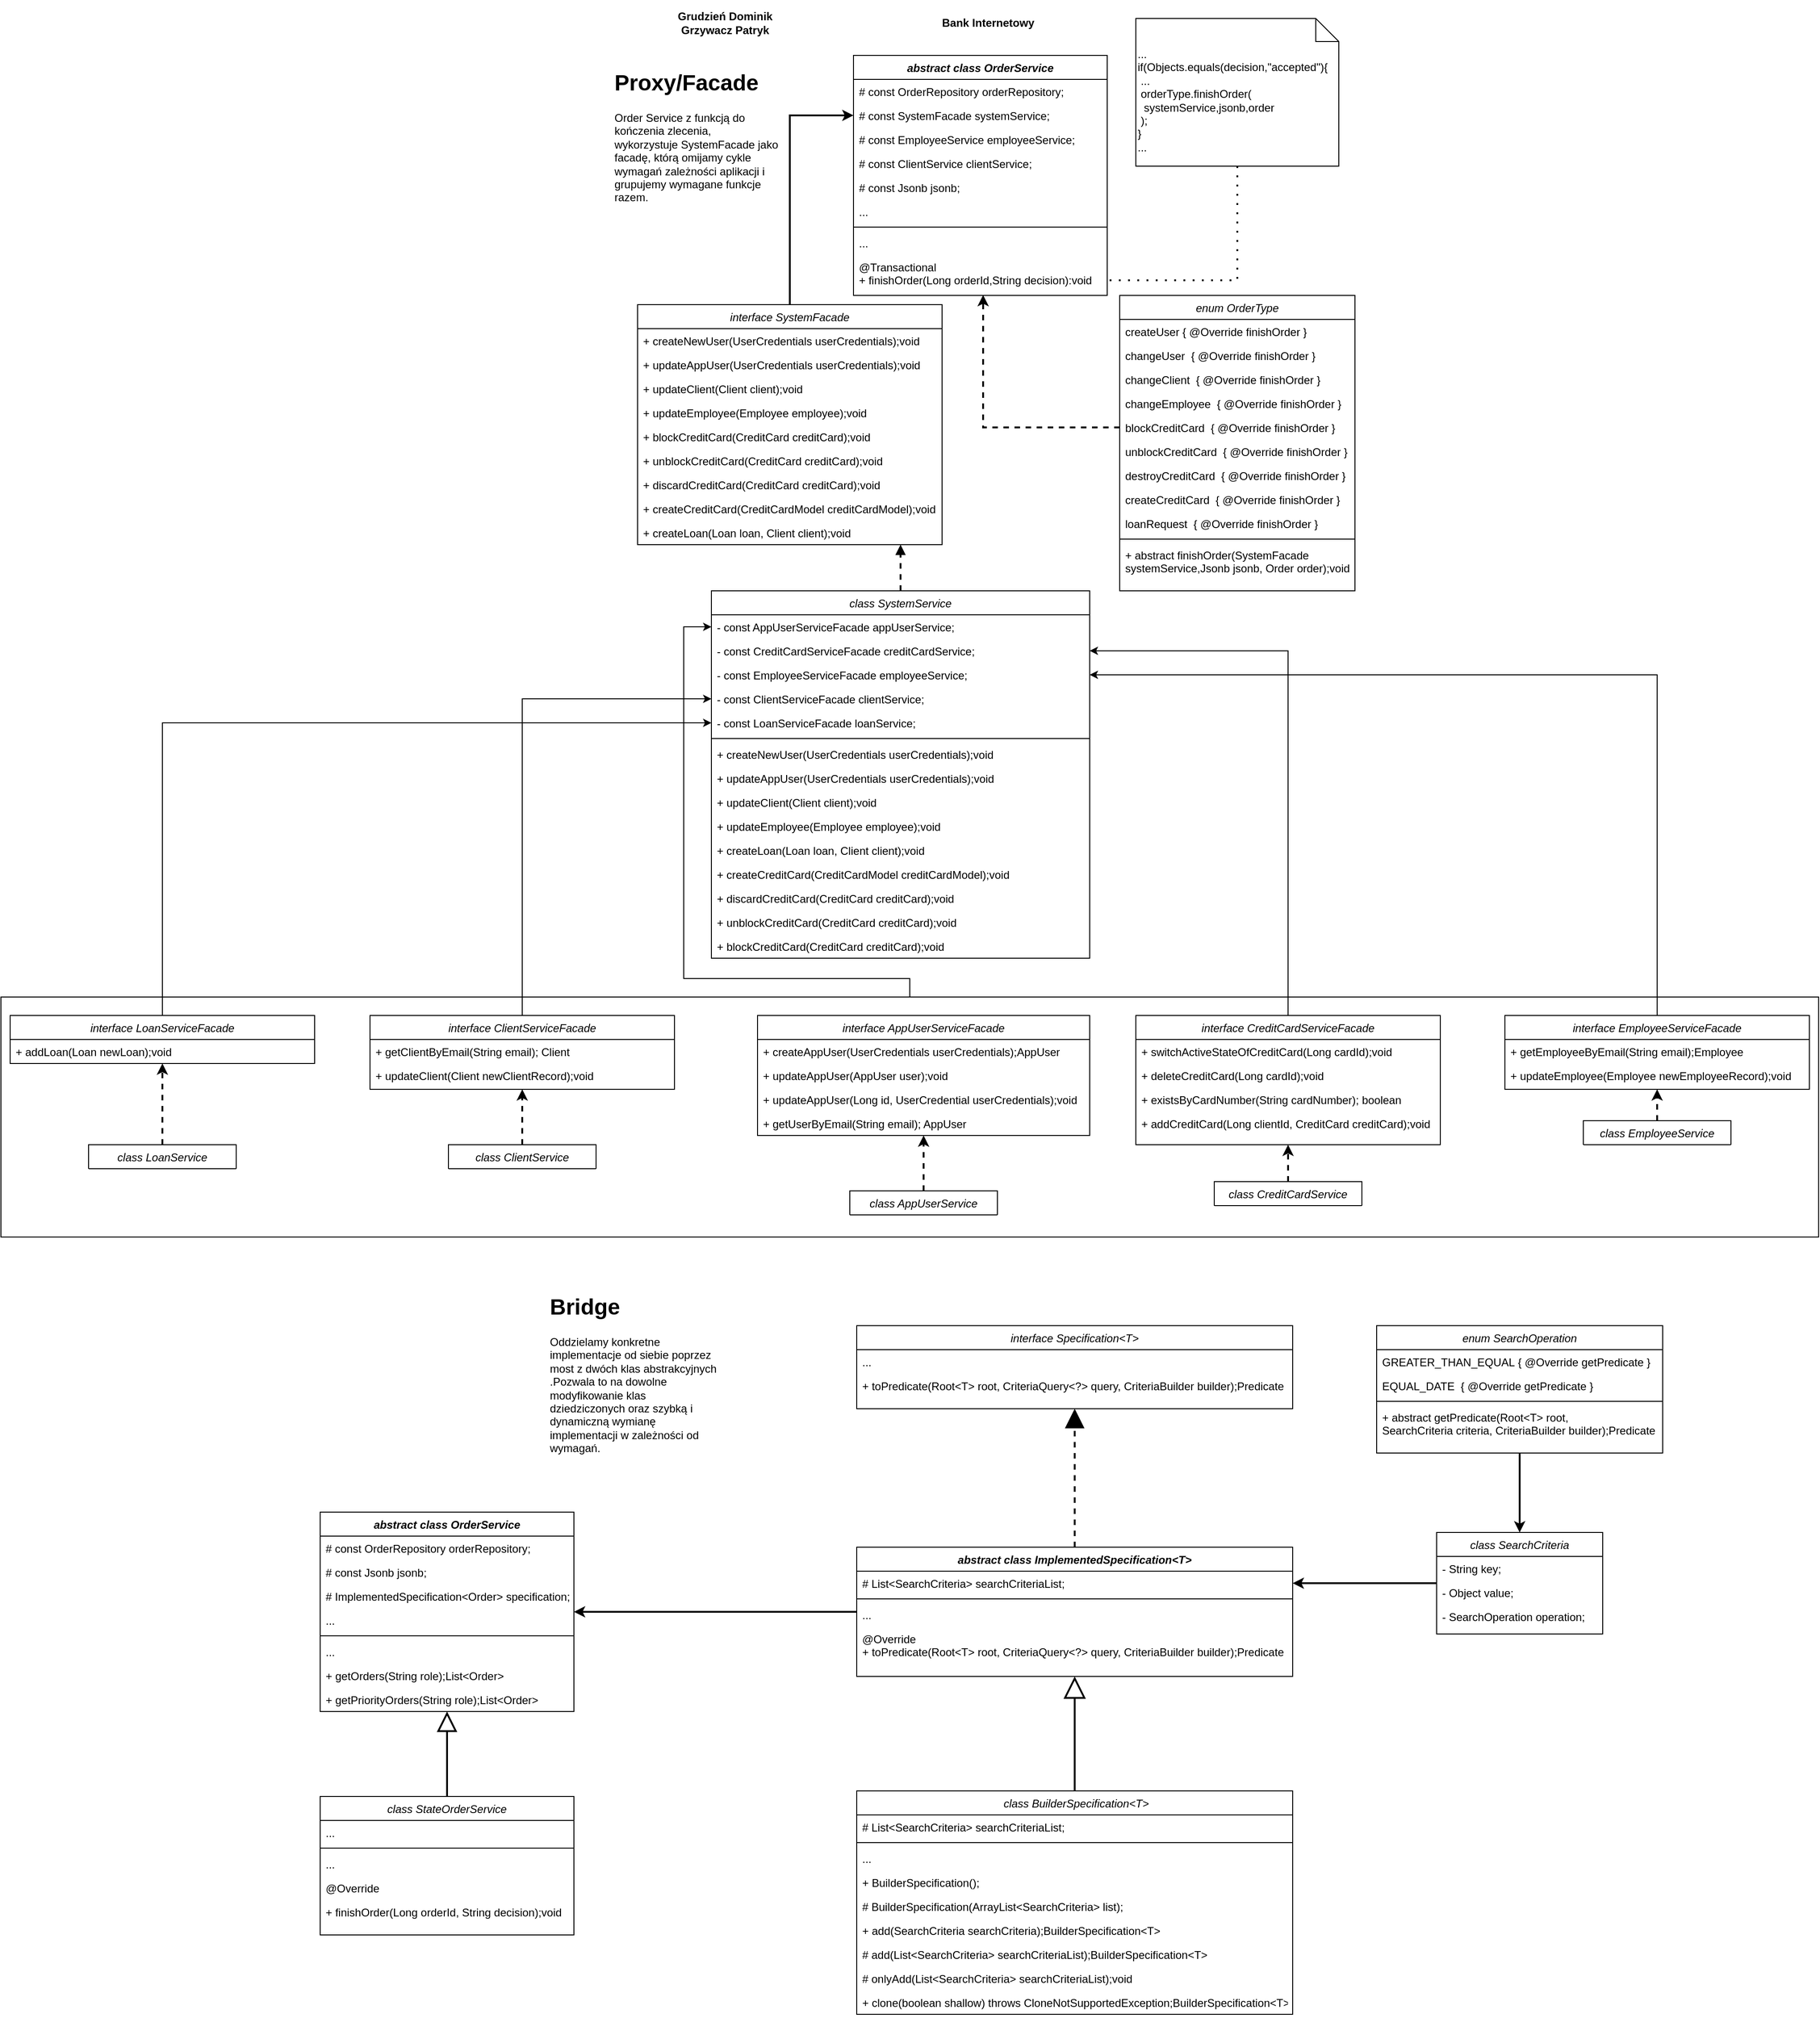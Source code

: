 <mxfile version="16.4.5" type="github">
  <diagram id="C5RBs43oDa-KdzZeNtuy" name="Page-1">
    <mxGraphModel dx="2295" dy="796" grid="1" gridSize="10" guides="1" tooltips="1" connect="1" arrows="1" fold="1" page="1" pageScale="1" pageWidth="827" pageHeight="1169" math="0" shadow="0">
      <root>
        <mxCell id="WIyWlLk6GJQsqaUBKTNV-0" />
        <mxCell id="WIyWlLk6GJQsqaUBKTNV-1" parent="WIyWlLk6GJQsqaUBKTNV-0" />
        <mxCell id="zkfFHV4jXpPFQw0GAbJ--0" value="abstract class OrderService" style="swimlane;fontStyle=3;align=center;verticalAlign=top;childLayout=stackLayout;horizontal=1;startSize=26;horizontalStack=0;resizeParent=1;resizeLast=0;collapsible=1;marginBottom=0;rounded=0;shadow=0;strokeWidth=1;" parent="WIyWlLk6GJQsqaUBKTNV-1" vertex="1">
          <mxGeometry x="264" y="60" width="275" height="260" as="geometry">
            <mxRectangle x="230" y="140" width="160" height="26" as="alternateBounds" />
          </mxGeometry>
        </mxCell>
        <mxCell id="zkfFHV4jXpPFQw0GAbJ--1" value="# const OrderRepository orderRepository;" style="text;align=left;verticalAlign=top;spacingLeft=4;spacingRight=4;overflow=hidden;rotatable=0;points=[[0,0.5],[1,0.5]];portConstraint=eastwest;" parent="zkfFHV4jXpPFQw0GAbJ--0" vertex="1">
          <mxGeometry y="26" width="275" height="26" as="geometry" />
        </mxCell>
        <mxCell id="zkfFHV4jXpPFQw0GAbJ--2" value="# const SystemFacade systemService;" style="text;align=left;verticalAlign=top;spacingLeft=4;spacingRight=4;overflow=hidden;rotatable=0;points=[[0,0.5],[1,0.5]];portConstraint=eastwest;rounded=0;shadow=0;html=0;" parent="zkfFHV4jXpPFQw0GAbJ--0" vertex="1">
          <mxGeometry y="52" width="275" height="26" as="geometry" />
        </mxCell>
        <mxCell id="zkfFHV4jXpPFQw0GAbJ--3" value="# const EmployeeService employeeService;" style="text;align=left;verticalAlign=top;spacingLeft=4;spacingRight=4;overflow=hidden;rotatable=0;points=[[0,0.5],[1,0.5]];portConstraint=eastwest;rounded=0;shadow=0;html=0;" parent="zkfFHV4jXpPFQw0GAbJ--0" vertex="1">
          <mxGeometry y="78" width="275" height="26" as="geometry" />
        </mxCell>
        <mxCell id="kX_GjEodEWjhaG923jzd-9" value="# const ClientService clientService;" style="text;align=left;verticalAlign=top;spacingLeft=4;spacingRight=4;overflow=hidden;rotatable=0;points=[[0,0.5],[1,0.5]];portConstraint=eastwest;rounded=0;shadow=0;html=0;" parent="zkfFHV4jXpPFQw0GAbJ--0" vertex="1">
          <mxGeometry y="104" width="275" height="26" as="geometry" />
        </mxCell>
        <mxCell id="kX_GjEodEWjhaG923jzd-10" value="# const Jsonb jsonb;" style="text;align=left;verticalAlign=top;spacingLeft=4;spacingRight=4;overflow=hidden;rotatable=0;points=[[0,0.5],[1,0.5]];portConstraint=eastwest;rounded=0;shadow=0;html=0;" parent="zkfFHV4jXpPFQw0GAbJ--0" vertex="1">
          <mxGeometry y="130" width="275" height="26" as="geometry" />
        </mxCell>
        <mxCell id="kX_GjEodEWjhaG923jzd-8" value="..." style="text;align=left;verticalAlign=top;spacingLeft=4;spacingRight=4;overflow=hidden;rotatable=0;points=[[0,0.5],[1,0.5]];portConstraint=eastwest;rounded=0;shadow=0;html=0;" parent="zkfFHV4jXpPFQw0GAbJ--0" vertex="1">
          <mxGeometry y="156" width="275" height="26" as="geometry" />
        </mxCell>
        <mxCell id="zkfFHV4jXpPFQw0GAbJ--4" value="" style="line;html=1;strokeWidth=1;align=left;verticalAlign=middle;spacingTop=-1;spacingLeft=3;spacingRight=3;rotatable=0;labelPosition=right;points=[];portConstraint=eastwest;" parent="zkfFHV4jXpPFQw0GAbJ--0" vertex="1">
          <mxGeometry y="182" width="275" height="8" as="geometry" />
        </mxCell>
        <mxCell id="zkfFHV4jXpPFQw0GAbJ--5" value="..." style="text;align=left;verticalAlign=top;spacingLeft=4;spacingRight=4;overflow=hidden;rotatable=0;points=[[0,0.5],[1,0.5]];portConstraint=eastwest;" parent="zkfFHV4jXpPFQw0GAbJ--0" vertex="1">
          <mxGeometry y="190" width="275" height="26" as="geometry" />
        </mxCell>
        <mxCell id="kX_GjEodEWjhaG923jzd-11" value="@Transactional&#xa;+ finishOrder(Long orderId,String decision):void" style="text;align=left;verticalAlign=top;spacingLeft=4;spacingRight=4;overflow=hidden;rotatable=0;points=[[0,0.5],[1,0.5]];portConstraint=eastwest;" parent="zkfFHV4jXpPFQw0GAbJ--0" vertex="1">
          <mxGeometry y="216" width="275" height="44" as="geometry" />
        </mxCell>
        <mxCell id="kX_GjEodEWjhaG923jzd-4" value="Bank Internetowy" style="text;html=1;strokeColor=none;fillColor=none;align=center;verticalAlign=middle;whiteSpace=wrap;rounded=0;fontStyle=1" parent="WIyWlLk6GJQsqaUBKTNV-1" vertex="1">
          <mxGeometry x="355" width="110" height="50" as="geometry" />
        </mxCell>
        <mxCell id="kX_GjEodEWjhaG923jzd-5" value="Grudzień Dominik&lt;br&gt;Grzywacz Patryk" style="text;html=1;strokeColor=none;fillColor=none;align=center;verticalAlign=middle;whiteSpace=wrap;rounded=0;fontStyle=1" parent="WIyWlLk6GJQsqaUBKTNV-1" vertex="1">
          <mxGeometry x="40" y="10" width="170" height="30" as="geometry" />
        </mxCell>
        <mxCell id="kX_GjEodEWjhaG923jzd-7" value="&lt;h1&gt;Proxy/Facade&lt;/h1&gt;&lt;p&gt;&lt;span style=&quot;line-height: 107%&quot;&gt;Order Service z funkcją do kończenia zlecenia,&lt;br&gt;wykorzystuje SystemFacade jako facadę, którą omijamy cykle wymagań zależności aplikacji i grupujemy wymagane funkcje razem.&lt;/span&gt;&lt;br&gt;&lt;/p&gt;" style="text;html=1;strokeColor=none;fillColor=none;spacing=5;spacingTop=-20;whiteSpace=wrap;overflow=hidden;rounded=0;" parent="WIyWlLk6GJQsqaUBKTNV-1" vertex="1">
          <mxGeometry y="70" width="190" height="150" as="geometry" />
        </mxCell>
        <mxCell id="kX_GjEodEWjhaG923jzd-13" style="edgeStyle=orthogonalEdgeStyle;rounded=0;orthogonalLoop=1;jettySize=auto;html=1;entryX=1.004;entryY=0.628;entryDx=0;entryDy=0;entryPerimeter=0;fontSize=12;endArrow=none;endFill=0;dashed=1;dashPattern=1 4;strokeWidth=2;" parent="WIyWlLk6GJQsqaUBKTNV-1" source="kX_GjEodEWjhaG923jzd-12" target="kX_GjEodEWjhaG923jzd-11" edge="1">
          <mxGeometry relative="1" as="geometry" />
        </mxCell>
        <mxCell id="kX_GjEodEWjhaG923jzd-12" value="...&lt;br&gt;if(Objects.equals(decision,&quot;accepted&quot;){&lt;br&gt;&lt;span style=&quot;white-space: pre&quot;&gt;&lt;span style=&quot;white-space: pre&quot;&gt; &lt;/span&gt;...&lt;br&gt;&lt;span style=&quot;white-space: pre&quot;&gt; &lt;/span&gt;orderType.finishOrder(&lt;br/&gt;&lt;span style=&quot;white-space: pre&quot;&gt; &lt;/span&gt;&lt;span style=&quot;white-space: pre&quot;&gt; &lt;/span&gt;systemService,jsonb,order&lt;br/&gt;&lt;span style=&quot;white-space: pre&quot;&gt; &lt;/span&gt;); &lt;/span&gt;&lt;br&gt;}&lt;br&gt;..." style="shape=note2;boundedLbl=1;whiteSpace=wrap;html=1;size=25;verticalAlign=top;align=left;fontSize=12;" parent="WIyWlLk6GJQsqaUBKTNV-1" vertex="1">
          <mxGeometry x="570" y="20" width="220" height="160" as="geometry" />
        </mxCell>
        <mxCell id="kX_GjEodEWjhaG923jzd-32" style="edgeStyle=orthogonalEdgeStyle;rounded=0;orthogonalLoop=1;jettySize=auto;html=1;entryX=0;entryY=0.5;entryDx=0;entryDy=0;fontSize=12;endArrow=classic;endFill=1;strokeWidth=2;" parent="WIyWlLk6GJQsqaUBKTNV-1" source="kX_GjEodEWjhaG923jzd-22" target="zkfFHV4jXpPFQw0GAbJ--2" edge="1">
          <mxGeometry relative="1" as="geometry" />
        </mxCell>
        <mxCell id="kX_GjEodEWjhaG923jzd-22" value="interface SystemFacade" style="swimlane;fontStyle=2;align=center;verticalAlign=top;childLayout=stackLayout;horizontal=1;startSize=26;horizontalStack=0;resizeParent=1;resizeLast=0;collapsible=1;marginBottom=0;rounded=0;shadow=0;strokeWidth=1;" parent="WIyWlLk6GJQsqaUBKTNV-1" vertex="1">
          <mxGeometry x="30" y="330" width="330" height="260" as="geometry">
            <mxRectangle x="230" y="140" width="160" height="26" as="alternateBounds" />
          </mxGeometry>
        </mxCell>
        <mxCell id="kX_GjEodEWjhaG923jzd-23" value="+ createNewUser(UserCredentials userCredentials);void" style="text;align=left;verticalAlign=top;spacingLeft=4;spacingRight=4;overflow=hidden;rotatable=0;points=[[0,0.5],[1,0.5]];portConstraint=eastwest;" parent="kX_GjEodEWjhaG923jzd-22" vertex="1">
          <mxGeometry y="26" width="330" height="26" as="geometry" />
        </mxCell>
        <mxCell id="kX_GjEodEWjhaG923jzd-24" value="+ updateAppUser(UserCredentials userCredentials);void" style="text;align=left;verticalAlign=top;spacingLeft=4;spacingRight=4;overflow=hidden;rotatable=0;points=[[0,0.5],[1,0.5]];portConstraint=eastwest;rounded=0;shadow=0;html=0;" parent="kX_GjEodEWjhaG923jzd-22" vertex="1">
          <mxGeometry y="52" width="330" height="26" as="geometry" />
        </mxCell>
        <mxCell id="kX_GjEodEWjhaG923jzd-25" value="+ updateClient(Client client);void" style="text;align=left;verticalAlign=top;spacingLeft=4;spacingRight=4;overflow=hidden;rotatable=0;points=[[0,0.5],[1,0.5]];portConstraint=eastwest;rounded=0;shadow=0;html=0;" parent="kX_GjEodEWjhaG923jzd-22" vertex="1">
          <mxGeometry y="78" width="330" height="26" as="geometry" />
        </mxCell>
        <mxCell id="kX_GjEodEWjhaG923jzd-26" value="+ updateEmployee(Employee employee);void" style="text;align=left;verticalAlign=top;spacingLeft=4;spacingRight=4;overflow=hidden;rotatable=0;points=[[0,0.5],[1,0.5]];portConstraint=eastwest;rounded=0;shadow=0;html=0;" parent="kX_GjEodEWjhaG923jzd-22" vertex="1">
          <mxGeometry y="104" width="330" height="26" as="geometry" />
        </mxCell>
        <mxCell id="kX_GjEodEWjhaG923jzd-27" value="+ blockCreditCard(CreditCard creditCard);void" style="text;align=left;verticalAlign=top;spacingLeft=4;spacingRight=4;overflow=hidden;rotatable=0;points=[[0,0.5],[1,0.5]];portConstraint=eastwest;rounded=0;shadow=0;html=0;" parent="kX_GjEodEWjhaG923jzd-22" vertex="1">
          <mxGeometry y="130" width="330" height="26" as="geometry" />
        </mxCell>
        <mxCell id="kX_GjEodEWjhaG923jzd-34" value="+ unblockCreditCard(CreditCard creditCard);void" style="text;align=left;verticalAlign=top;spacingLeft=4;spacingRight=4;overflow=hidden;rotatable=0;points=[[0,0.5],[1,0.5]];portConstraint=eastwest;rounded=0;shadow=0;html=0;" parent="kX_GjEodEWjhaG923jzd-22" vertex="1">
          <mxGeometry y="156" width="330" height="26" as="geometry" />
        </mxCell>
        <mxCell id="kX_GjEodEWjhaG923jzd-35" value="+ discardCreditCard(CreditCard creditCard);void" style="text;align=left;verticalAlign=top;spacingLeft=4;spacingRight=4;overflow=hidden;rotatable=0;points=[[0,0.5],[1,0.5]];portConstraint=eastwest;rounded=0;shadow=0;html=0;" parent="kX_GjEodEWjhaG923jzd-22" vertex="1">
          <mxGeometry y="182" width="330" height="26" as="geometry" />
        </mxCell>
        <mxCell id="kX_GjEodEWjhaG923jzd-33" value="+ createCreditCard(CreditCardModel creditCardModel);void" style="text;align=left;verticalAlign=top;spacingLeft=4;spacingRight=4;overflow=hidden;rotatable=0;points=[[0,0.5],[1,0.5]];portConstraint=eastwest;rounded=0;shadow=0;html=0;" parent="kX_GjEodEWjhaG923jzd-22" vertex="1">
          <mxGeometry y="208" width="330" height="26" as="geometry" />
        </mxCell>
        <mxCell id="kX_GjEodEWjhaG923jzd-36" value="+ createLoan(Loan loan, Client client);void" style="text;align=left;verticalAlign=top;spacingLeft=4;spacingRight=4;overflow=hidden;rotatable=0;points=[[0,0.5],[1,0.5]];portConstraint=eastwest;rounded=0;shadow=0;html=0;" parent="kX_GjEodEWjhaG923jzd-22" vertex="1">
          <mxGeometry y="234" width="330" height="26" as="geometry" />
        </mxCell>
        <mxCell id="kX_GjEodEWjhaG923jzd-37" value="enum OrderType" style="swimlane;fontStyle=2;align=center;verticalAlign=top;childLayout=stackLayout;horizontal=1;startSize=26;horizontalStack=0;resizeParent=1;resizeLast=0;collapsible=1;marginBottom=0;rounded=0;shadow=0;strokeWidth=1;" parent="WIyWlLk6GJQsqaUBKTNV-1" vertex="1">
          <mxGeometry x="552.5" y="320" width="255" height="320" as="geometry">
            <mxRectangle x="230" y="140" width="160" height="26" as="alternateBounds" />
          </mxGeometry>
        </mxCell>
        <mxCell id="kX_GjEodEWjhaG923jzd-38" value="createUser { @Override finishOrder }" style="text;align=left;verticalAlign=top;spacingLeft=4;spacingRight=4;overflow=hidden;rotatable=0;points=[[0,0.5],[1,0.5]];portConstraint=eastwest;" parent="kX_GjEodEWjhaG923jzd-37" vertex="1">
          <mxGeometry y="26" width="255" height="26" as="geometry" />
        </mxCell>
        <mxCell id="kX_GjEodEWjhaG923jzd-39" value="changeUser  { @Override finishOrder }" style="text;align=left;verticalAlign=top;spacingLeft=4;spacingRight=4;overflow=hidden;rotatable=0;points=[[0,0.5],[1,0.5]];portConstraint=eastwest;rounded=0;shadow=0;html=0;" parent="kX_GjEodEWjhaG923jzd-37" vertex="1">
          <mxGeometry y="52" width="255" height="26" as="geometry" />
        </mxCell>
        <mxCell id="kX_GjEodEWjhaG923jzd-40" value="changeClient  { @Override finishOrder }" style="text;align=left;verticalAlign=top;spacingLeft=4;spacingRight=4;overflow=hidden;rotatable=0;points=[[0,0.5],[1,0.5]];portConstraint=eastwest;rounded=0;shadow=0;html=0;" parent="kX_GjEodEWjhaG923jzd-37" vertex="1">
          <mxGeometry y="78" width="255" height="26" as="geometry" />
        </mxCell>
        <mxCell id="kX_GjEodEWjhaG923jzd-41" value="changeEmployee  { @Override finishOrder }" style="text;align=left;verticalAlign=top;spacingLeft=4;spacingRight=4;overflow=hidden;rotatable=0;points=[[0,0.5],[1,0.5]];portConstraint=eastwest;rounded=0;shadow=0;html=0;" parent="kX_GjEodEWjhaG923jzd-37" vertex="1">
          <mxGeometry y="104" width="255" height="26" as="geometry" />
        </mxCell>
        <mxCell id="kX_GjEodEWjhaG923jzd-42" value="blockCreditCard  { @Override finishOrder }" style="text;align=left;verticalAlign=top;spacingLeft=4;spacingRight=4;overflow=hidden;rotatable=0;points=[[0,0.5],[1,0.5]];portConstraint=eastwest;rounded=0;shadow=0;html=0;" parent="kX_GjEodEWjhaG923jzd-37" vertex="1">
          <mxGeometry y="130" width="255" height="26" as="geometry" />
        </mxCell>
        <mxCell id="kX_GjEodEWjhaG923jzd-43" value="unblockCreditCard  { @Override finishOrder }" style="text;align=left;verticalAlign=top;spacingLeft=4;spacingRight=4;overflow=hidden;rotatable=0;points=[[0,0.5],[1,0.5]];portConstraint=eastwest;rounded=0;shadow=0;html=0;" parent="kX_GjEodEWjhaG923jzd-37" vertex="1">
          <mxGeometry y="156" width="255" height="26" as="geometry" />
        </mxCell>
        <mxCell id="kX_GjEodEWjhaG923jzd-44" value="destroyCreditCard  { @Override finishOrder }" style="text;align=left;verticalAlign=top;spacingLeft=4;spacingRight=4;overflow=hidden;rotatable=0;points=[[0,0.5],[1,0.5]];portConstraint=eastwest;rounded=0;shadow=0;html=0;" parent="kX_GjEodEWjhaG923jzd-37" vertex="1">
          <mxGeometry y="182" width="255" height="26" as="geometry" />
        </mxCell>
        <mxCell id="kX_GjEodEWjhaG923jzd-45" value="createCreditCard  { @Override finishOrder }" style="text;align=left;verticalAlign=top;spacingLeft=4;spacingRight=4;overflow=hidden;rotatable=0;points=[[0,0.5],[1,0.5]];portConstraint=eastwest;rounded=0;shadow=0;html=0;" parent="kX_GjEodEWjhaG923jzd-37" vertex="1">
          <mxGeometry y="208" width="255" height="26" as="geometry" />
        </mxCell>
        <mxCell id="kX_GjEodEWjhaG923jzd-46" value="loanRequest  { @Override finishOrder }" style="text;align=left;verticalAlign=top;spacingLeft=4;spacingRight=4;overflow=hidden;rotatable=0;points=[[0,0.5],[1,0.5]];portConstraint=eastwest;rounded=0;shadow=0;html=0;" parent="kX_GjEodEWjhaG923jzd-37" vertex="1">
          <mxGeometry y="234" width="255" height="26" as="geometry" />
        </mxCell>
        <mxCell id="kX_GjEodEWjhaG923jzd-47" value="" style="line;html=1;strokeWidth=1;align=left;verticalAlign=middle;spacingTop=-1;spacingLeft=3;spacingRight=3;rotatable=0;labelPosition=right;points=[];portConstraint=eastwest;" parent="kX_GjEodEWjhaG923jzd-37" vertex="1">
          <mxGeometry y="260" width="255" height="8" as="geometry" />
        </mxCell>
        <mxCell id="kX_GjEodEWjhaG923jzd-48" value="+ abstract finishOrder(SystemFacade &#xa;systemService,Jsonb jsonb, Order order);void" style="text;align=left;verticalAlign=top;spacingLeft=4;spacingRight=4;overflow=hidden;rotatable=0;points=[[0,0.5],[1,0.5]];portConstraint=eastwest;rounded=0;shadow=0;html=0;" parent="kX_GjEodEWjhaG923jzd-37" vertex="1">
          <mxGeometry y="268" width="255" height="52" as="geometry" />
        </mxCell>
        <mxCell id="kX_GjEodEWjhaG923jzd-50" style="edgeStyle=orthogonalEdgeStyle;rounded=0;orthogonalLoop=1;jettySize=auto;html=1;entryX=0.511;entryY=0.99;entryDx=0;entryDy=0;entryPerimeter=0;fontSize=12;endArrow=classic;endFill=1;dashed=1;strokeWidth=2;" parent="WIyWlLk6GJQsqaUBKTNV-1" source="kX_GjEodEWjhaG923jzd-42" target="kX_GjEodEWjhaG923jzd-11" edge="1">
          <mxGeometry relative="1" as="geometry" />
        </mxCell>
        <mxCell id="kX_GjEodEWjhaG923jzd-61" style="edgeStyle=orthogonalEdgeStyle;rounded=0;orthogonalLoop=1;jettySize=auto;html=1;dashed=1;fontSize=12;endArrow=block;endFill=1;strokeWidth=2;" parent="WIyWlLk6GJQsqaUBKTNV-1" source="kX_GjEodEWjhaG923jzd-51" target="kX_GjEodEWjhaG923jzd-22" edge="1">
          <mxGeometry relative="1" as="geometry">
            <Array as="points">
              <mxPoint x="235" y="710" />
              <mxPoint x="195" y="710" />
            </Array>
          </mxGeometry>
        </mxCell>
        <mxCell id="kX_GjEodEWjhaG923jzd-51" value="class SystemService" style="swimlane;fontStyle=2;align=center;verticalAlign=top;childLayout=stackLayout;horizontal=1;startSize=26;horizontalStack=0;resizeParent=1;resizeLast=0;collapsible=1;marginBottom=0;rounded=0;shadow=0;strokeWidth=1;" parent="WIyWlLk6GJQsqaUBKTNV-1" vertex="1">
          <mxGeometry x="110" y="640" width="410" height="398" as="geometry">
            <mxRectangle x="230" y="140" width="160" height="26" as="alternateBounds" />
          </mxGeometry>
        </mxCell>
        <mxCell id="kX_GjEodEWjhaG923jzd-52" value="- const AppUserServiceFacade appUserService;" style="text;align=left;verticalAlign=top;spacingLeft=4;spacingRight=4;overflow=hidden;rotatable=0;points=[[0,0.5],[1,0.5]];portConstraint=eastwest;" parent="kX_GjEodEWjhaG923jzd-51" vertex="1">
          <mxGeometry y="26" width="410" height="26" as="geometry" />
        </mxCell>
        <mxCell id="kX_GjEodEWjhaG923jzd-53" value="- const CreditCardServiceFacade creditCardService;" style="text;align=left;verticalAlign=top;spacingLeft=4;spacingRight=4;overflow=hidden;rotatable=0;points=[[0,0.5],[1,0.5]];portConstraint=eastwest;rounded=0;shadow=0;html=0;" parent="kX_GjEodEWjhaG923jzd-51" vertex="1">
          <mxGeometry y="52" width="410" height="26" as="geometry" />
        </mxCell>
        <mxCell id="kX_GjEodEWjhaG923jzd-54" value="- const EmployeeServiceFacade employeeService;" style="text;align=left;verticalAlign=top;spacingLeft=4;spacingRight=4;overflow=hidden;rotatable=0;points=[[0,0.5],[1,0.5]];portConstraint=eastwest;rounded=0;shadow=0;html=0;" parent="kX_GjEodEWjhaG923jzd-51" vertex="1">
          <mxGeometry y="78" width="410" height="26" as="geometry" />
        </mxCell>
        <mxCell id="kX_GjEodEWjhaG923jzd-55" value="- const ClientServiceFacade clientService;" style="text;align=left;verticalAlign=top;spacingLeft=4;spacingRight=4;overflow=hidden;rotatable=0;points=[[0,0.5],[1,0.5]];portConstraint=eastwest;rounded=0;shadow=0;html=0;" parent="kX_GjEodEWjhaG923jzd-51" vertex="1">
          <mxGeometry y="104" width="410" height="26" as="geometry" />
        </mxCell>
        <mxCell id="kX_GjEodEWjhaG923jzd-56" value="- const LoanServiceFacade loanService;" style="text;align=left;verticalAlign=top;spacingLeft=4;spacingRight=4;overflow=hidden;rotatable=0;points=[[0,0.5],[1,0.5]];portConstraint=eastwest;rounded=0;shadow=0;html=0;" parent="kX_GjEodEWjhaG923jzd-51" vertex="1">
          <mxGeometry y="130" width="410" height="26" as="geometry" />
        </mxCell>
        <mxCell id="kX_GjEodEWjhaG923jzd-58" value="" style="line;html=1;strokeWidth=1;align=left;verticalAlign=middle;spacingTop=-1;spacingLeft=3;spacingRight=3;rotatable=0;labelPosition=right;points=[];portConstraint=eastwest;" parent="kX_GjEodEWjhaG923jzd-51" vertex="1">
          <mxGeometry y="156" width="410" height="8" as="geometry" />
        </mxCell>
        <mxCell id="kX_GjEodEWjhaG923jzd-62" value="+ createNewUser(UserCredentials userCredentials);void" style="text;align=left;verticalAlign=top;spacingLeft=4;spacingRight=4;overflow=hidden;rotatable=0;points=[[0,0.5],[1,0.5]];portConstraint=eastwest;" parent="kX_GjEodEWjhaG923jzd-51" vertex="1">
          <mxGeometry y="164" width="410" height="26" as="geometry" />
        </mxCell>
        <mxCell id="kX_GjEodEWjhaG923jzd-63" value="+ updateAppUser(UserCredentials userCredentials);void" style="text;align=left;verticalAlign=top;spacingLeft=4;spacingRight=4;overflow=hidden;rotatable=0;points=[[0,0.5],[1,0.5]];portConstraint=eastwest;rounded=0;shadow=0;html=0;" parent="kX_GjEodEWjhaG923jzd-51" vertex="1">
          <mxGeometry y="190" width="410" height="26" as="geometry" />
        </mxCell>
        <mxCell id="kX_GjEodEWjhaG923jzd-64" value="+ updateClient(Client client);void" style="text;align=left;verticalAlign=top;spacingLeft=4;spacingRight=4;overflow=hidden;rotatable=0;points=[[0,0.5],[1,0.5]];portConstraint=eastwest;rounded=0;shadow=0;html=0;" parent="kX_GjEodEWjhaG923jzd-51" vertex="1">
          <mxGeometry y="216" width="410" height="26" as="geometry" />
        </mxCell>
        <mxCell id="kX_GjEodEWjhaG923jzd-65" value="+ updateEmployee(Employee employee);void" style="text;align=left;verticalAlign=top;spacingLeft=4;spacingRight=4;overflow=hidden;rotatable=0;points=[[0,0.5],[1,0.5]];portConstraint=eastwest;rounded=0;shadow=0;html=0;" parent="kX_GjEodEWjhaG923jzd-51" vertex="1">
          <mxGeometry y="242" width="410" height="26" as="geometry" />
        </mxCell>
        <mxCell id="kX_GjEodEWjhaG923jzd-70" value="+ createLoan(Loan loan, Client client);void" style="text;align=left;verticalAlign=top;spacingLeft=4;spacingRight=4;overflow=hidden;rotatable=0;points=[[0,0.5],[1,0.5]];portConstraint=eastwest;rounded=0;shadow=0;html=0;" parent="kX_GjEodEWjhaG923jzd-51" vertex="1">
          <mxGeometry y="268" width="410" height="26" as="geometry" />
        </mxCell>
        <mxCell id="kX_GjEodEWjhaG923jzd-69" value="+ createCreditCard(CreditCardModel creditCardModel);void" style="text;align=left;verticalAlign=top;spacingLeft=4;spacingRight=4;overflow=hidden;rotatable=0;points=[[0,0.5],[1,0.5]];portConstraint=eastwest;rounded=0;shadow=0;html=0;" parent="kX_GjEodEWjhaG923jzd-51" vertex="1">
          <mxGeometry y="294" width="410" height="26" as="geometry" />
        </mxCell>
        <mxCell id="kX_GjEodEWjhaG923jzd-68" value="+ discardCreditCard(CreditCard creditCard);void" style="text;align=left;verticalAlign=top;spacingLeft=4;spacingRight=4;overflow=hidden;rotatable=0;points=[[0,0.5],[1,0.5]];portConstraint=eastwest;rounded=0;shadow=0;html=0;" parent="kX_GjEodEWjhaG923jzd-51" vertex="1">
          <mxGeometry y="320" width="410" height="26" as="geometry" />
        </mxCell>
        <mxCell id="kX_GjEodEWjhaG923jzd-67" value="+ unblockCreditCard(CreditCard creditCard);void" style="text;align=left;verticalAlign=top;spacingLeft=4;spacingRight=4;overflow=hidden;rotatable=0;points=[[0,0.5],[1,0.5]];portConstraint=eastwest;rounded=0;shadow=0;html=0;" parent="kX_GjEodEWjhaG923jzd-51" vertex="1">
          <mxGeometry y="346" width="410" height="26" as="geometry" />
        </mxCell>
        <mxCell id="kX_GjEodEWjhaG923jzd-66" value="+ blockCreditCard(CreditCard creditCard);void" style="text;align=left;verticalAlign=top;spacingLeft=4;spacingRight=4;overflow=hidden;rotatable=0;points=[[0,0.5],[1,0.5]];portConstraint=eastwest;rounded=0;shadow=0;html=0;" parent="kX_GjEodEWjhaG923jzd-51" vertex="1">
          <mxGeometry y="372" width="410" height="26" as="geometry" />
        </mxCell>
        <mxCell id="kX_GjEodEWjhaG923jzd-88" value="&lt;h1&gt;Bridge&lt;/h1&gt;&lt;p class=&quot;MsoNormal&quot;&gt;&lt;span&gt;Oddzielamy konkretne implementacje od siebie poprzez most z dwóch klas abstrakcyjnych .Pozwala to na dowolne modyfikowanie klas dziedziczonych oraz szybką i dynamiczną wymianę implementacji w zależności od wymagań.&lt;/span&gt;&lt;/p&gt;" style="text;html=1;strokeColor=none;fillColor=none;spacing=5;spacingTop=-20;whiteSpace=wrap;overflow=hidden;rounded=0;fontFamily=Helvetica;" parent="WIyWlLk6GJQsqaUBKTNV-1" vertex="1">
          <mxGeometry x="-70" y="1396" width="190" height="184" as="geometry" />
        </mxCell>
        <mxCell id="mtOU1-DT4jP3xRQbnxfq-156" style="edgeStyle=orthogonalEdgeStyle;rounded=0;orthogonalLoop=1;jettySize=auto;html=1;strokeWidth=2;endArrow=block;endFill=0;endSize=17;" parent="WIyWlLk6GJQsqaUBKTNV-1" source="kX_GjEodEWjhaG923jzd-89" target="mtOU1-DT4jP3xRQbnxfq-145" edge="1">
          <mxGeometry relative="1" as="geometry" />
        </mxCell>
        <mxCell id="kX_GjEodEWjhaG923jzd-89" value="class StateOrderService" style="swimlane;fontStyle=2;align=center;verticalAlign=top;childLayout=stackLayout;horizontal=1;startSize=26;horizontalStack=0;resizeParent=1;resizeLast=0;collapsible=1;marginBottom=0;rounded=0;shadow=0;strokeWidth=1;" parent="WIyWlLk6GJQsqaUBKTNV-1" vertex="1">
          <mxGeometry x="-314" y="1946" width="275" height="150" as="geometry">
            <mxRectangle x="230" y="140" width="160" height="26" as="alternateBounds" />
          </mxGeometry>
        </mxCell>
        <mxCell id="kX_GjEodEWjhaG923jzd-95" value="..." style="text;align=left;verticalAlign=top;spacingLeft=4;spacingRight=4;overflow=hidden;rotatable=0;points=[[0,0.5],[1,0.5]];portConstraint=eastwest;rounded=0;shadow=0;html=0;" parent="kX_GjEodEWjhaG923jzd-89" vertex="1">
          <mxGeometry y="26" width="275" height="26" as="geometry" />
        </mxCell>
        <mxCell id="kX_GjEodEWjhaG923jzd-96" value="" style="line;html=1;strokeWidth=1;align=left;verticalAlign=middle;spacingTop=-1;spacingLeft=3;spacingRight=3;rotatable=0;labelPosition=right;points=[];portConstraint=eastwest;" parent="kX_GjEodEWjhaG923jzd-89" vertex="1">
          <mxGeometry y="52" width="275" height="8" as="geometry" />
        </mxCell>
        <mxCell id="kX_GjEodEWjhaG923jzd-97" value="..." style="text;align=left;verticalAlign=top;spacingLeft=4;spacingRight=4;overflow=hidden;rotatable=0;points=[[0,0.5],[1,0.5]];portConstraint=eastwest;" parent="kX_GjEodEWjhaG923jzd-89" vertex="1">
          <mxGeometry y="60" width="275" height="26" as="geometry" />
        </mxCell>
        <mxCell id="kX_GjEodEWjhaG923jzd-99" value="@Override" style="text;align=left;verticalAlign=top;spacingLeft=4;spacingRight=4;overflow=hidden;rotatable=0;points=[[0,0.5],[1,0.5]];portConstraint=eastwest;" parent="kX_GjEodEWjhaG923jzd-89" vertex="1">
          <mxGeometry y="86" width="275" height="26" as="geometry" />
        </mxCell>
        <mxCell id="mtOU1-DT4jP3xRQbnxfq-157" value="+ finishOrder(Long orderId, String decision);void" style="text;align=left;verticalAlign=top;spacingLeft=4;spacingRight=4;overflow=hidden;rotatable=0;points=[[0,0.5],[1,0.5]];portConstraint=eastwest;" parent="kX_GjEodEWjhaG923jzd-89" vertex="1">
          <mxGeometry y="112" width="275" height="26" as="geometry" />
        </mxCell>
        <mxCell id="kX_GjEodEWjhaG923jzd-103" value="interface Specification&lt;T&gt;" style="swimlane;fontStyle=2;align=center;verticalAlign=top;childLayout=stackLayout;horizontal=1;startSize=26;horizontalStack=0;resizeParent=1;resizeLast=0;collapsible=1;marginBottom=0;rounded=0;shadow=0;strokeWidth=1;" parent="WIyWlLk6GJQsqaUBKTNV-1" vertex="1">
          <mxGeometry x="267.5" y="1436" width="472.5" height="90" as="geometry">
            <mxRectangle x="230" y="140" width="160" height="26" as="alternateBounds" />
          </mxGeometry>
        </mxCell>
        <mxCell id="kX_GjEodEWjhaG923jzd-104" value="..." style="text;align=left;verticalAlign=top;spacingLeft=4;spacingRight=4;overflow=hidden;rotatable=0;points=[[0,0.5],[1,0.5]];portConstraint=eastwest;" parent="kX_GjEodEWjhaG923jzd-103" vertex="1">
          <mxGeometry y="26" width="472.5" height="26" as="geometry" />
        </mxCell>
        <mxCell id="kX_GjEodEWjhaG923jzd-105" value="+ toPredicate(Root&lt;T&gt; root, CriteriaQuery&lt;?&gt; query, CriteriaBuilder builder);Predicate" style="text;align=left;verticalAlign=top;spacingLeft=4;spacingRight=4;overflow=hidden;rotatable=0;points=[[0,0.5],[1,0.5]];portConstraint=eastwest;rounded=0;shadow=0;html=0;" parent="kX_GjEodEWjhaG923jzd-103" vertex="1">
          <mxGeometry y="52" width="472.5" height="26" as="geometry" />
        </mxCell>
        <mxCell id="kX_GjEodEWjhaG923jzd-118" style="edgeStyle=orthogonalEdgeStyle;rounded=0;orthogonalLoop=1;jettySize=auto;html=1;exitX=0.5;exitY=0;exitDx=0;exitDy=0;entryX=0.5;entryY=1;entryDx=0;entryDy=0;dashed=1;fontFamily=Helvetica;fontSize=12;endArrow=block;endFill=1;strokeWidth=2;endSize=16;" parent="WIyWlLk6GJQsqaUBKTNV-1" source="kX_GjEodEWjhaG923jzd-113" target="kX_GjEodEWjhaG923jzd-103" edge="1">
          <mxGeometry relative="1" as="geometry" />
        </mxCell>
        <mxCell id="mtOU1-DT4jP3xRQbnxfq-155" style="edgeStyle=orthogonalEdgeStyle;rounded=0;orthogonalLoop=1;jettySize=auto;html=1;strokeWidth=2;" parent="WIyWlLk6GJQsqaUBKTNV-1" source="kX_GjEodEWjhaG923jzd-113" target="mtOU1-DT4jP3xRQbnxfq-145" edge="1">
          <mxGeometry relative="1" as="geometry" />
        </mxCell>
        <mxCell id="kX_GjEodEWjhaG923jzd-113" value="abstract class ImplementedSpecification&lt;T&gt;" style="swimlane;fontStyle=3;align=center;verticalAlign=top;childLayout=stackLayout;horizontal=1;startSize=26;horizontalStack=0;resizeParent=1;resizeLast=0;collapsible=1;marginBottom=0;rounded=0;shadow=0;strokeWidth=1;" parent="WIyWlLk6GJQsqaUBKTNV-1" vertex="1">
          <mxGeometry x="267.5" y="1676" width="472.5" height="140" as="geometry">
            <mxRectangle x="230" y="140" width="160" height="26" as="alternateBounds" />
          </mxGeometry>
        </mxCell>
        <mxCell id="kX_GjEodEWjhaG923jzd-117" value="# List&lt;SearchCriteria&gt; searchCriteriaList;" style="text;align=left;verticalAlign=top;spacingLeft=4;spacingRight=4;overflow=hidden;rotatable=0;points=[[0,0.5],[1,0.5]];portConstraint=eastwest;" parent="kX_GjEodEWjhaG923jzd-113" vertex="1">
          <mxGeometry y="26" width="472.5" height="26" as="geometry" />
        </mxCell>
        <mxCell id="kX_GjEodEWjhaG923jzd-116" value="" style="line;html=1;strokeWidth=1;align=left;verticalAlign=middle;spacingTop=-1;spacingLeft=3;spacingRight=3;rotatable=0;labelPosition=right;points=[];portConstraint=eastwest;" parent="kX_GjEodEWjhaG923jzd-113" vertex="1">
          <mxGeometry y="52" width="472.5" height="8" as="geometry" />
        </mxCell>
        <mxCell id="kX_GjEodEWjhaG923jzd-114" value="..." style="text;align=left;verticalAlign=top;spacingLeft=4;spacingRight=4;overflow=hidden;rotatable=0;points=[[0,0.5],[1,0.5]];portConstraint=eastwest;" parent="kX_GjEodEWjhaG923jzd-113" vertex="1">
          <mxGeometry y="60" width="472.5" height="26" as="geometry" />
        </mxCell>
        <mxCell id="kX_GjEodEWjhaG923jzd-115" value="@Override&#xa;+ toPredicate(Root&lt;T&gt; root, CriteriaQuery&lt;?&gt; query, CriteriaBuilder builder);Predicate" style="text;align=left;verticalAlign=top;spacingLeft=4;spacingRight=4;overflow=hidden;rotatable=0;points=[[0,0.5],[1,0.5]];portConstraint=eastwest;rounded=0;shadow=0;html=0;" parent="kX_GjEodEWjhaG923jzd-113" vertex="1">
          <mxGeometry y="86" width="472.5" height="54" as="geometry" />
        </mxCell>
        <mxCell id="mtOU1-DT4jP3xRQbnxfq-144" style="edgeStyle=orthogonalEdgeStyle;rounded=0;orthogonalLoop=1;jettySize=auto;html=1;entryX=1;entryY=0.5;entryDx=0;entryDy=0;strokeWidth=2;" parent="WIyWlLk6GJQsqaUBKTNV-1" source="kX_GjEodEWjhaG923jzd-120" target="kX_GjEodEWjhaG923jzd-117" edge="1">
          <mxGeometry relative="1" as="geometry" />
        </mxCell>
        <mxCell id="kX_GjEodEWjhaG923jzd-120" value="class SearchCriteria" style="swimlane;fontStyle=2;align=center;verticalAlign=top;childLayout=stackLayout;horizontal=1;startSize=26;horizontalStack=0;resizeParent=1;resizeLast=0;collapsible=1;marginBottom=0;rounded=0;shadow=0;strokeWidth=1;" parent="WIyWlLk6GJQsqaUBKTNV-1" vertex="1">
          <mxGeometry x="896" y="1660" width="180" height="110" as="geometry">
            <mxRectangle x="230" y="140" width="160" height="26" as="alternateBounds" />
          </mxGeometry>
        </mxCell>
        <mxCell id="kX_GjEodEWjhaG923jzd-121" value="- String key;" style="text;align=left;verticalAlign=top;spacingLeft=4;spacingRight=4;overflow=hidden;rotatable=0;points=[[0,0.5],[1,0.5]];portConstraint=eastwest;" parent="kX_GjEodEWjhaG923jzd-120" vertex="1">
          <mxGeometry y="26" width="180" height="26" as="geometry" />
        </mxCell>
        <mxCell id="kX_GjEodEWjhaG923jzd-122" value="- Object value;" style="text;align=left;verticalAlign=top;spacingLeft=4;spacingRight=4;overflow=hidden;rotatable=0;points=[[0,0.5],[1,0.5]];portConstraint=eastwest;rounded=0;shadow=0;html=0;" parent="kX_GjEodEWjhaG923jzd-120" vertex="1">
          <mxGeometry y="52" width="180" height="26" as="geometry" />
        </mxCell>
        <mxCell id="kX_GjEodEWjhaG923jzd-123" value="- SearchOperation operation;" style="text;align=left;verticalAlign=top;spacingLeft=4;spacingRight=4;overflow=hidden;rotatable=0;points=[[0,0.5],[1,0.5]];portConstraint=eastwest;rounded=0;shadow=0;html=0;" parent="kX_GjEodEWjhaG923jzd-120" vertex="1">
          <mxGeometry y="78" width="180" height="26" as="geometry" />
        </mxCell>
        <mxCell id="mtOU1-DT4jP3xRQbnxfq-143" style="edgeStyle=orthogonalEdgeStyle;rounded=0;orthogonalLoop=1;jettySize=auto;html=1;entryX=0.5;entryY=0;entryDx=0;entryDy=0;strokeWidth=2;" parent="WIyWlLk6GJQsqaUBKTNV-1" source="kX_GjEodEWjhaG923jzd-130" target="kX_GjEodEWjhaG923jzd-120" edge="1">
          <mxGeometry relative="1" as="geometry" />
        </mxCell>
        <mxCell id="kX_GjEodEWjhaG923jzd-130" value="enum SearchOperation" style="swimlane;fontStyle=2;align=center;verticalAlign=top;childLayout=stackLayout;horizontal=1;startSize=26;horizontalStack=0;resizeParent=1;resizeLast=0;collapsible=1;marginBottom=0;rounded=0;shadow=0;strokeWidth=1;" parent="WIyWlLk6GJQsqaUBKTNV-1" vertex="1">
          <mxGeometry x="831" y="1436" width="310" height="138" as="geometry">
            <mxRectangle x="230" y="140" width="160" height="26" as="alternateBounds" />
          </mxGeometry>
        </mxCell>
        <mxCell id="kX_GjEodEWjhaG923jzd-131" value="GREATER_THAN_EQUAL { @Override getPredicate }" style="text;align=left;verticalAlign=top;spacingLeft=4;spacingRight=4;overflow=hidden;rotatable=0;points=[[0,0.5],[1,0.5]];portConstraint=eastwest;" parent="kX_GjEodEWjhaG923jzd-130" vertex="1">
          <mxGeometry y="26" width="310" height="26" as="geometry" />
        </mxCell>
        <mxCell id="kX_GjEodEWjhaG923jzd-132" value="EQUAL_DATE  { @Override getPredicate }" style="text;align=left;verticalAlign=top;spacingLeft=4;spacingRight=4;overflow=hidden;rotatable=0;points=[[0,0.5],[1,0.5]];portConstraint=eastwest;rounded=0;shadow=0;html=0;" parent="kX_GjEodEWjhaG923jzd-130" vertex="1">
          <mxGeometry y="52" width="310" height="26" as="geometry" />
        </mxCell>
        <mxCell id="kX_GjEodEWjhaG923jzd-140" value="" style="line;html=1;strokeWidth=1;align=left;verticalAlign=middle;spacingTop=-1;spacingLeft=3;spacingRight=3;rotatable=0;labelPosition=right;points=[];portConstraint=eastwest;" parent="kX_GjEodEWjhaG923jzd-130" vertex="1">
          <mxGeometry y="78" width="310" height="8" as="geometry" />
        </mxCell>
        <mxCell id="kX_GjEodEWjhaG923jzd-141" value="+ abstract getPredicate(Root&lt;T&gt; root, &#xa;SearchCriteria criteria, CriteriaBuilder builder);Predicate" style="text;align=left;verticalAlign=top;spacingLeft=4;spacingRight=4;overflow=hidden;rotatable=0;points=[[0,0.5],[1,0.5]];portConstraint=eastwest;rounded=0;shadow=0;html=0;" parent="kX_GjEodEWjhaG923jzd-130" vertex="1">
          <mxGeometry y="86" width="310" height="52" as="geometry" />
        </mxCell>
        <mxCell id="kX_GjEodEWjhaG923jzd-148" style="edgeStyle=orthogonalEdgeStyle;rounded=0;orthogonalLoop=1;jettySize=auto;html=1;fontFamily=Helvetica;fontSize=12;endArrow=block;endFill=0;strokeWidth=2;endSize=19;" parent="WIyWlLk6GJQsqaUBKTNV-1" source="kX_GjEodEWjhaG923jzd-143" target="kX_GjEodEWjhaG923jzd-113" edge="1">
          <mxGeometry relative="1" as="geometry" />
        </mxCell>
        <mxCell id="kX_GjEodEWjhaG923jzd-143" value=" class BuilderSpecification&lt;T&gt;" style="swimlane;fontStyle=2;align=center;verticalAlign=top;childLayout=stackLayout;horizontal=1;startSize=26;horizontalStack=0;resizeParent=1;resizeLast=0;collapsible=1;marginBottom=0;rounded=0;shadow=0;strokeWidth=1;" parent="WIyWlLk6GJQsqaUBKTNV-1" vertex="1">
          <mxGeometry x="267.5" y="1940" width="472.5" height="242" as="geometry">
            <mxRectangle x="230" y="140" width="160" height="26" as="alternateBounds" />
          </mxGeometry>
        </mxCell>
        <mxCell id="kX_GjEodEWjhaG923jzd-144" value="# List&lt;SearchCriteria&gt; searchCriteriaList;" style="text;align=left;verticalAlign=top;spacingLeft=4;spacingRight=4;overflow=hidden;rotatable=0;points=[[0,0.5],[1,0.5]];portConstraint=eastwest;" parent="kX_GjEodEWjhaG923jzd-143" vertex="1">
          <mxGeometry y="26" width="472.5" height="26" as="geometry" />
        </mxCell>
        <mxCell id="kX_GjEodEWjhaG923jzd-145" value="" style="line;html=1;strokeWidth=1;align=left;verticalAlign=middle;spacingTop=-1;spacingLeft=3;spacingRight=3;rotatable=0;labelPosition=right;points=[];portConstraint=eastwest;" parent="kX_GjEodEWjhaG923jzd-143" vertex="1">
          <mxGeometry y="52" width="472.5" height="8" as="geometry" />
        </mxCell>
        <mxCell id="kX_GjEodEWjhaG923jzd-146" value="..." style="text;align=left;verticalAlign=top;spacingLeft=4;spacingRight=4;overflow=hidden;rotatable=0;points=[[0,0.5],[1,0.5]];portConstraint=eastwest;" parent="kX_GjEodEWjhaG923jzd-143" vertex="1">
          <mxGeometry y="60" width="472.5" height="26" as="geometry" />
        </mxCell>
        <mxCell id="kX_GjEodEWjhaG923jzd-149" value="+ BuilderSpecification();" style="text;align=left;verticalAlign=top;spacingLeft=4;spacingRight=4;overflow=hidden;rotatable=0;points=[[0,0.5],[1,0.5]];portConstraint=eastwest;" parent="kX_GjEodEWjhaG923jzd-143" vertex="1">
          <mxGeometry y="86" width="472.5" height="26" as="geometry" />
        </mxCell>
        <mxCell id="kX_GjEodEWjhaG923jzd-150" value="# BuilderSpecification(ArrayList&lt;SearchCriteria&gt; list);" style="text;align=left;verticalAlign=top;spacingLeft=4;spacingRight=4;overflow=hidden;rotatable=0;points=[[0,0.5],[1,0.5]];portConstraint=eastwest;" parent="kX_GjEodEWjhaG923jzd-143" vertex="1">
          <mxGeometry y="112" width="472.5" height="26" as="geometry" />
        </mxCell>
        <mxCell id="kX_GjEodEWjhaG923jzd-151" value="+ add(SearchCriteria searchCriteria);BuilderSpecification&lt;T&gt;" style="text;align=left;verticalAlign=top;spacingLeft=4;spacingRight=4;overflow=hidden;rotatable=0;points=[[0,0.5],[1,0.5]];portConstraint=eastwest;" parent="kX_GjEodEWjhaG923jzd-143" vertex="1">
          <mxGeometry y="138" width="472.5" height="26" as="geometry" />
        </mxCell>
        <mxCell id="kX_GjEodEWjhaG923jzd-152" value="# add(List&lt;SearchCriteria&gt; searchCriteriaList);BuilderSpecification&lt;T&gt;" style="text;align=left;verticalAlign=top;spacingLeft=4;spacingRight=4;overflow=hidden;rotatable=0;points=[[0,0.5],[1,0.5]];portConstraint=eastwest;" parent="kX_GjEodEWjhaG923jzd-143" vertex="1">
          <mxGeometry y="164" width="472.5" height="26" as="geometry" />
        </mxCell>
        <mxCell id="kX_GjEodEWjhaG923jzd-153" value="# onlyAdd(List&lt;SearchCriteria&gt; searchCriteriaList);void" style="text;align=left;verticalAlign=top;spacingLeft=4;spacingRight=4;overflow=hidden;rotatable=0;points=[[0,0.5],[1,0.5]];portConstraint=eastwest;" parent="kX_GjEodEWjhaG923jzd-143" vertex="1">
          <mxGeometry y="190" width="472.5" height="26" as="geometry" />
        </mxCell>
        <mxCell id="kX_GjEodEWjhaG923jzd-154" value="+ clone(boolean shallow) throws CloneNotSupportedException;BuilderSpecification&lt;T&gt;" style="text;align=left;verticalAlign=top;spacingLeft=4;spacingRight=4;overflow=hidden;rotatable=0;points=[[0,0.5],[1,0.5]];portConstraint=eastwest;" parent="kX_GjEodEWjhaG923jzd-143" vertex="1">
          <mxGeometry y="216" width="472.5" height="26" as="geometry" />
        </mxCell>
        <mxCell id="mtOU1-DT4jP3xRQbnxfq-52" style="edgeStyle=orthogonalEdgeStyle;rounded=0;orthogonalLoop=1;jettySize=auto;html=1;exitX=0.5;exitY=0;exitDx=0;exitDy=0;entryX=0;entryY=0.5;entryDx=0;entryDy=0;" parent="WIyWlLk6GJQsqaUBKTNV-1" source="mtOU1-DT4jP3xRQbnxfq-1" target="kX_GjEodEWjhaG923jzd-52" edge="1">
          <mxGeometry relative="1" as="geometry">
            <Array as="points">
              <mxPoint x="325" y="1060" />
              <mxPoint x="80" y="1060" />
              <mxPoint x="80" y="679" />
            </Array>
          </mxGeometry>
        </mxCell>
        <mxCell id="mtOU1-DT4jP3xRQbnxfq-1" value="" style="rounded=0;whiteSpace=wrap;html=1;" parent="WIyWlLk6GJQsqaUBKTNV-1" vertex="1">
          <mxGeometry x="-660" y="1080" width="1970" height="260" as="geometry" />
        </mxCell>
        <mxCell id="mtOU1-DT4jP3xRQbnxfq-56" style="edgeStyle=orthogonalEdgeStyle;rounded=0;orthogonalLoop=1;jettySize=auto;html=1;exitX=0.5;exitY=0;exitDx=0;exitDy=0;entryX=0;entryY=0.5;entryDx=0;entryDy=0;" parent="WIyWlLk6GJQsqaUBKTNV-1" source="mtOU1-DT4jP3xRQbnxfq-2" target="kX_GjEodEWjhaG923jzd-56" edge="1">
          <mxGeometry relative="1" as="geometry" />
        </mxCell>
        <mxCell id="mtOU1-DT4jP3xRQbnxfq-2" value="interface LoanServiceFacade" style="swimlane;fontStyle=2;align=center;verticalAlign=top;childLayout=stackLayout;horizontal=1;startSize=26;horizontalStack=0;resizeParent=1;resizeLast=0;collapsible=1;marginBottom=0;rounded=0;shadow=0;strokeWidth=1;" parent="WIyWlLk6GJQsqaUBKTNV-1" vertex="1">
          <mxGeometry x="-650" y="1100" width="330" height="52" as="geometry">
            <mxRectangle x="230" y="140" width="160" height="26" as="alternateBounds" />
          </mxGeometry>
        </mxCell>
        <mxCell id="mtOU1-DT4jP3xRQbnxfq-3" value="+ addLoan(Loan newLoan);void" style="text;align=left;verticalAlign=top;spacingLeft=4;spacingRight=4;overflow=hidden;rotatable=0;points=[[0,0.5],[1,0.5]];portConstraint=eastwest;" parent="mtOU1-DT4jP3xRQbnxfq-2" vertex="1">
          <mxGeometry y="26" width="330" height="26" as="geometry" />
        </mxCell>
        <mxCell id="mtOU1-DT4jP3xRQbnxfq-55" style="edgeStyle=orthogonalEdgeStyle;rounded=0;orthogonalLoop=1;jettySize=auto;html=1;exitX=0.5;exitY=0;exitDx=0;exitDy=0;entryX=0;entryY=0.5;entryDx=0;entryDy=0;" parent="WIyWlLk6GJQsqaUBKTNV-1" source="mtOU1-DT4jP3xRQbnxfq-12" target="kX_GjEodEWjhaG923jzd-55" edge="1">
          <mxGeometry relative="1" as="geometry" />
        </mxCell>
        <mxCell id="mtOU1-DT4jP3xRQbnxfq-12" value="interface ClientServiceFacade" style="swimlane;fontStyle=2;align=center;verticalAlign=top;childLayout=stackLayout;horizontal=1;startSize=26;horizontalStack=0;resizeParent=1;resizeLast=0;collapsible=1;marginBottom=0;rounded=0;shadow=0;strokeWidth=1;" parent="WIyWlLk6GJQsqaUBKTNV-1" vertex="1">
          <mxGeometry x="-260" y="1100" width="330" height="80" as="geometry">
            <mxRectangle x="230" y="140" width="160" height="26" as="alternateBounds" />
          </mxGeometry>
        </mxCell>
        <mxCell id="mtOU1-DT4jP3xRQbnxfq-13" value="+ getClientByEmail(String email); Client" style="text;align=left;verticalAlign=top;spacingLeft=4;spacingRight=4;overflow=hidden;rotatable=0;points=[[0,0.5],[1,0.5]];portConstraint=eastwest;" parent="mtOU1-DT4jP3xRQbnxfq-12" vertex="1">
          <mxGeometry y="26" width="330" height="26" as="geometry" />
        </mxCell>
        <mxCell id="mtOU1-DT4jP3xRQbnxfq-14" value="+ updateClient(Client newClientRecord);void" style="text;align=left;verticalAlign=top;spacingLeft=4;spacingRight=4;overflow=hidden;rotatable=0;points=[[0,0.5],[1,0.5]];portConstraint=eastwest;rounded=0;shadow=0;html=0;" parent="mtOU1-DT4jP3xRQbnxfq-12" vertex="1">
          <mxGeometry y="52" width="330" height="26" as="geometry" />
        </mxCell>
        <mxCell id="mtOU1-DT4jP3xRQbnxfq-22" value="interface AppUserServiceFacade" style="swimlane;fontStyle=2;align=center;verticalAlign=top;childLayout=stackLayout;horizontal=1;startSize=26;horizontalStack=0;resizeParent=1;resizeLast=0;collapsible=1;marginBottom=0;rounded=0;shadow=0;strokeWidth=1;" parent="WIyWlLk6GJQsqaUBKTNV-1" vertex="1">
          <mxGeometry x="160" y="1100" width="360" height="130" as="geometry">
            <mxRectangle x="230" y="140" width="160" height="26" as="alternateBounds" />
          </mxGeometry>
        </mxCell>
        <mxCell id="mtOU1-DT4jP3xRQbnxfq-23" value="+ createAppUser(UserCredentials userCredentials);AppUser" style="text;align=left;verticalAlign=top;spacingLeft=4;spacingRight=4;overflow=hidden;rotatable=0;points=[[0,0.5],[1,0.5]];portConstraint=eastwest;" parent="mtOU1-DT4jP3xRQbnxfq-22" vertex="1">
          <mxGeometry y="26" width="360" height="26" as="geometry" />
        </mxCell>
        <mxCell id="mtOU1-DT4jP3xRQbnxfq-24" value="+ updateAppUser(AppUser user);void" style="text;align=left;verticalAlign=top;spacingLeft=4;spacingRight=4;overflow=hidden;rotatable=0;points=[[0,0.5],[1,0.5]];portConstraint=eastwest;rounded=0;shadow=0;html=0;" parent="mtOU1-DT4jP3xRQbnxfq-22" vertex="1">
          <mxGeometry y="52" width="360" height="26" as="geometry" />
        </mxCell>
        <mxCell id="mtOU1-DT4jP3xRQbnxfq-25" value="+ updateAppUser(Long id, UserCredential userCredentials);void" style="text;align=left;verticalAlign=top;spacingLeft=4;spacingRight=4;overflow=hidden;rotatable=0;points=[[0,0.5],[1,0.5]];portConstraint=eastwest;rounded=0;shadow=0;html=0;" parent="mtOU1-DT4jP3xRQbnxfq-22" vertex="1">
          <mxGeometry y="78" width="360" height="26" as="geometry" />
        </mxCell>
        <mxCell id="mtOU1-DT4jP3xRQbnxfq-26" value="+ getUserByEmail(String email); AppUser" style="text;align=left;verticalAlign=top;spacingLeft=4;spacingRight=4;overflow=hidden;rotatable=0;points=[[0,0.5],[1,0.5]];portConstraint=eastwest;rounded=0;shadow=0;html=0;" parent="mtOU1-DT4jP3xRQbnxfq-22" vertex="1">
          <mxGeometry y="104" width="360" height="26" as="geometry" />
        </mxCell>
        <mxCell id="mtOU1-DT4jP3xRQbnxfq-53" style="edgeStyle=orthogonalEdgeStyle;rounded=0;orthogonalLoop=1;jettySize=auto;html=1;exitX=0.5;exitY=0;exitDx=0;exitDy=0;entryX=1;entryY=0.5;entryDx=0;entryDy=0;" parent="WIyWlLk6GJQsqaUBKTNV-1" source="mtOU1-DT4jP3xRQbnxfq-32" target="kX_GjEodEWjhaG923jzd-53" edge="1">
          <mxGeometry relative="1" as="geometry" />
        </mxCell>
        <mxCell id="mtOU1-DT4jP3xRQbnxfq-32" value="interface CreditCardServiceFacade" style="swimlane;fontStyle=2;align=center;verticalAlign=top;childLayout=stackLayout;horizontal=1;startSize=26;horizontalStack=0;resizeParent=1;resizeLast=0;collapsible=1;marginBottom=0;rounded=0;shadow=0;strokeWidth=1;" parent="WIyWlLk6GJQsqaUBKTNV-1" vertex="1">
          <mxGeometry x="570" y="1100" width="330" height="140" as="geometry">
            <mxRectangle x="230" y="140" width="160" height="26" as="alternateBounds" />
          </mxGeometry>
        </mxCell>
        <mxCell id="mtOU1-DT4jP3xRQbnxfq-33" value="+ switchActiveStateOfCreditCard(Long cardId);void" style="text;align=left;verticalAlign=top;spacingLeft=4;spacingRight=4;overflow=hidden;rotatable=0;points=[[0,0.5],[1,0.5]];portConstraint=eastwest;" parent="mtOU1-DT4jP3xRQbnxfq-32" vertex="1">
          <mxGeometry y="26" width="330" height="26" as="geometry" />
        </mxCell>
        <mxCell id="mtOU1-DT4jP3xRQbnxfq-39" value="+ deleteCreditCard(Long cardId);void" style="text;align=left;verticalAlign=top;spacingLeft=4;spacingRight=4;overflow=hidden;rotatable=0;points=[[0,0.5],[1,0.5]];portConstraint=eastwest;rounded=0;shadow=0;html=0;" parent="mtOU1-DT4jP3xRQbnxfq-32" vertex="1">
          <mxGeometry y="52" width="330" height="26" as="geometry" />
        </mxCell>
        <mxCell id="mtOU1-DT4jP3xRQbnxfq-40" value="+ existsByCardNumber(String cardNumber); boolean" style="text;align=left;verticalAlign=top;spacingLeft=4;spacingRight=4;overflow=hidden;rotatable=0;points=[[0,0.5],[1,0.5]];portConstraint=eastwest;rounded=0;shadow=0;html=0;" parent="mtOU1-DT4jP3xRQbnxfq-32" vertex="1">
          <mxGeometry y="78" width="330" height="26" as="geometry" />
        </mxCell>
        <mxCell id="mtOU1-DT4jP3xRQbnxfq-41" value="+ addCreditCard(Long clientId, CreditCard creditCard);void" style="text;align=left;verticalAlign=top;spacingLeft=4;spacingRight=4;overflow=hidden;rotatable=0;points=[[0,0.5],[1,0.5]];portConstraint=eastwest;rounded=0;shadow=0;html=0;" parent="mtOU1-DT4jP3xRQbnxfq-32" vertex="1">
          <mxGeometry y="104" width="330" height="26" as="geometry" />
        </mxCell>
        <mxCell id="mtOU1-DT4jP3xRQbnxfq-54" style="edgeStyle=orthogonalEdgeStyle;rounded=0;orthogonalLoop=1;jettySize=auto;html=1;exitX=0.5;exitY=0;exitDx=0;exitDy=0;entryX=1;entryY=0.5;entryDx=0;entryDy=0;" parent="WIyWlLk6GJQsqaUBKTNV-1" source="mtOU1-DT4jP3xRQbnxfq-42" target="kX_GjEodEWjhaG923jzd-54" edge="1">
          <mxGeometry relative="1" as="geometry" />
        </mxCell>
        <mxCell id="mtOU1-DT4jP3xRQbnxfq-42" value="interface EmployeeServiceFacade" style="swimlane;fontStyle=2;align=center;verticalAlign=top;childLayout=stackLayout;horizontal=1;startSize=26;horizontalStack=0;resizeParent=1;resizeLast=0;collapsible=1;marginBottom=0;rounded=0;shadow=0;strokeWidth=1;" parent="WIyWlLk6GJQsqaUBKTNV-1" vertex="1">
          <mxGeometry x="970" y="1100" width="330" height="80" as="geometry">
            <mxRectangle x="230" y="140" width="160" height="26" as="alternateBounds" />
          </mxGeometry>
        </mxCell>
        <mxCell id="mtOU1-DT4jP3xRQbnxfq-43" value="+ getEmployeeByEmail(String email);Employee" style="text;align=left;verticalAlign=top;spacingLeft=4;spacingRight=4;overflow=hidden;rotatable=0;points=[[0,0.5],[1,0.5]];portConstraint=eastwest;" parent="mtOU1-DT4jP3xRQbnxfq-42" vertex="1">
          <mxGeometry y="26" width="330" height="26" as="geometry" />
        </mxCell>
        <mxCell id="mtOU1-DT4jP3xRQbnxfq-44" value="+ updateEmployee(Employee newEmployeeRecord);void" style="text;align=left;verticalAlign=top;spacingLeft=4;spacingRight=4;overflow=hidden;rotatable=0;points=[[0,0.5],[1,0.5]];portConstraint=eastwest;rounded=0;shadow=0;html=0;" parent="mtOU1-DT4jP3xRQbnxfq-42" vertex="1">
          <mxGeometry y="52" width="330" height="26" as="geometry" />
        </mxCell>
        <mxCell id="mtOU1-DT4jP3xRQbnxfq-73" style="edgeStyle=orthogonalEdgeStyle;rounded=0;orthogonalLoop=1;jettySize=auto;html=1;exitX=0.5;exitY=0;exitDx=0;exitDy=0;dashed=1;strokeWidth=2;" parent="WIyWlLk6GJQsqaUBKTNV-1" source="mtOU1-DT4jP3xRQbnxfq-57" target="mtOU1-DT4jP3xRQbnxfq-2" edge="1">
          <mxGeometry relative="1" as="geometry" />
        </mxCell>
        <mxCell id="mtOU1-DT4jP3xRQbnxfq-57" value="class LoanService" style="swimlane;fontStyle=2;align=center;verticalAlign=top;childLayout=stackLayout;horizontal=1;startSize=26;horizontalStack=0;resizeParent=1;resizeLast=0;collapsible=1;marginBottom=0;rounded=0;shadow=0;strokeWidth=1;" parent="WIyWlLk6GJQsqaUBKTNV-1" vertex="1" collapsed="1">
          <mxGeometry x="-565" y="1240" width="160" height="26" as="geometry">
            <mxRectangle x="-710" y="1210" width="410" height="398" as="alternateBounds" />
          </mxGeometry>
        </mxCell>
        <mxCell id="mtOU1-DT4jP3xRQbnxfq-58" value="- const AppUserServiceFacade appUserService;" style="text;align=left;verticalAlign=top;spacingLeft=4;spacingRight=4;overflow=hidden;rotatable=0;points=[[0,0.5],[1,0.5]];portConstraint=eastwest;" parent="mtOU1-DT4jP3xRQbnxfq-57" vertex="1">
          <mxGeometry y="26" width="410" height="26" as="geometry" />
        </mxCell>
        <mxCell id="mtOU1-DT4jP3xRQbnxfq-59" value="- const CreditCardServiceFacade creditCardService;" style="text;align=left;verticalAlign=top;spacingLeft=4;spacingRight=4;overflow=hidden;rotatable=0;points=[[0,0.5],[1,0.5]];portConstraint=eastwest;rounded=0;shadow=0;html=0;" parent="mtOU1-DT4jP3xRQbnxfq-57" vertex="1">
          <mxGeometry y="52" width="410" height="26" as="geometry" />
        </mxCell>
        <mxCell id="mtOU1-DT4jP3xRQbnxfq-60" value="- const EmployeeServiceFacade employeeService;" style="text;align=left;verticalAlign=top;spacingLeft=4;spacingRight=4;overflow=hidden;rotatable=0;points=[[0,0.5],[1,0.5]];portConstraint=eastwest;rounded=0;shadow=0;html=0;" parent="mtOU1-DT4jP3xRQbnxfq-57" vertex="1">
          <mxGeometry y="78" width="410" height="26" as="geometry" />
        </mxCell>
        <mxCell id="mtOU1-DT4jP3xRQbnxfq-61" value="- const ClientServiceFacade clientService;" style="text;align=left;verticalAlign=top;spacingLeft=4;spacingRight=4;overflow=hidden;rotatable=0;points=[[0,0.5],[1,0.5]];portConstraint=eastwest;rounded=0;shadow=0;html=0;" parent="mtOU1-DT4jP3xRQbnxfq-57" vertex="1">
          <mxGeometry y="104" width="410" height="26" as="geometry" />
        </mxCell>
        <mxCell id="mtOU1-DT4jP3xRQbnxfq-62" value="- const LoanServiceFacade loanService;" style="text;align=left;verticalAlign=top;spacingLeft=4;spacingRight=4;overflow=hidden;rotatable=0;points=[[0,0.5],[1,0.5]];portConstraint=eastwest;rounded=0;shadow=0;html=0;" parent="mtOU1-DT4jP3xRQbnxfq-57" vertex="1">
          <mxGeometry y="130" width="410" height="26" as="geometry" />
        </mxCell>
        <mxCell id="mtOU1-DT4jP3xRQbnxfq-63" value="" style="line;html=1;strokeWidth=1;align=left;verticalAlign=middle;spacingTop=-1;spacingLeft=3;spacingRight=3;rotatable=0;labelPosition=right;points=[];portConstraint=eastwest;" parent="mtOU1-DT4jP3xRQbnxfq-57" vertex="1">
          <mxGeometry y="156" width="410" height="8" as="geometry" />
        </mxCell>
        <mxCell id="mtOU1-DT4jP3xRQbnxfq-64" value="+ createNewUser(UserCredentials userCredentials);void" style="text;align=left;verticalAlign=top;spacingLeft=4;spacingRight=4;overflow=hidden;rotatable=0;points=[[0,0.5],[1,0.5]];portConstraint=eastwest;" parent="mtOU1-DT4jP3xRQbnxfq-57" vertex="1">
          <mxGeometry y="164" width="410" height="26" as="geometry" />
        </mxCell>
        <mxCell id="mtOU1-DT4jP3xRQbnxfq-65" value="+ updateAppUser(UserCredentials userCredentials);void" style="text;align=left;verticalAlign=top;spacingLeft=4;spacingRight=4;overflow=hidden;rotatable=0;points=[[0,0.5],[1,0.5]];portConstraint=eastwest;rounded=0;shadow=0;html=0;" parent="mtOU1-DT4jP3xRQbnxfq-57" vertex="1">
          <mxGeometry y="190" width="410" height="26" as="geometry" />
        </mxCell>
        <mxCell id="mtOU1-DT4jP3xRQbnxfq-66" value="+ updateClient(Client client);void" style="text;align=left;verticalAlign=top;spacingLeft=4;spacingRight=4;overflow=hidden;rotatable=0;points=[[0,0.5],[1,0.5]];portConstraint=eastwest;rounded=0;shadow=0;html=0;" parent="mtOU1-DT4jP3xRQbnxfq-57" vertex="1">
          <mxGeometry y="216" width="410" height="26" as="geometry" />
        </mxCell>
        <mxCell id="mtOU1-DT4jP3xRQbnxfq-67" value="+ updateEmployee(Employee employee);void" style="text;align=left;verticalAlign=top;spacingLeft=4;spacingRight=4;overflow=hidden;rotatable=0;points=[[0,0.5],[1,0.5]];portConstraint=eastwest;rounded=0;shadow=0;html=0;" parent="mtOU1-DT4jP3xRQbnxfq-57" vertex="1">
          <mxGeometry y="242" width="410" height="26" as="geometry" />
        </mxCell>
        <mxCell id="mtOU1-DT4jP3xRQbnxfq-68" value="+ createLoan(Loan loan, Client client);void" style="text;align=left;verticalAlign=top;spacingLeft=4;spacingRight=4;overflow=hidden;rotatable=0;points=[[0,0.5],[1,0.5]];portConstraint=eastwest;rounded=0;shadow=0;html=0;" parent="mtOU1-DT4jP3xRQbnxfq-57" vertex="1">
          <mxGeometry y="268" width="410" height="26" as="geometry" />
        </mxCell>
        <mxCell id="mtOU1-DT4jP3xRQbnxfq-69" value="+ createCreditCard(CreditCardModel creditCardModel);void" style="text;align=left;verticalAlign=top;spacingLeft=4;spacingRight=4;overflow=hidden;rotatable=0;points=[[0,0.5],[1,0.5]];portConstraint=eastwest;rounded=0;shadow=0;html=0;" parent="mtOU1-DT4jP3xRQbnxfq-57" vertex="1">
          <mxGeometry y="294" width="410" height="26" as="geometry" />
        </mxCell>
        <mxCell id="mtOU1-DT4jP3xRQbnxfq-70" value="+ discardCreditCard(CreditCard creditCard);void" style="text;align=left;verticalAlign=top;spacingLeft=4;spacingRight=4;overflow=hidden;rotatable=0;points=[[0,0.5],[1,0.5]];portConstraint=eastwest;rounded=0;shadow=0;html=0;" parent="mtOU1-DT4jP3xRQbnxfq-57" vertex="1">
          <mxGeometry y="320" width="410" height="26" as="geometry" />
        </mxCell>
        <mxCell id="mtOU1-DT4jP3xRQbnxfq-71" value="+ unblockCreditCard(CreditCard creditCard);void" style="text;align=left;verticalAlign=top;spacingLeft=4;spacingRight=4;overflow=hidden;rotatable=0;points=[[0,0.5],[1,0.5]];portConstraint=eastwest;rounded=0;shadow=0;html=0;" parent="mtOU1-DT4jP3xRQbnxfq-57" vertex="1">
          <mxGeometry y="346" width="410" height="26" as="geometry" />
        </mxCell>
        <mxCell id="mtOU1-DT4jP3xRQbnxfq-72" value="+ blockCreditCard(CreditCard creditCard);void" style="text;align=left;verticalAlign=top;spacingLeft=4;spacingRight=4;overflow=hidden;rotatable=0;points=[[0,0.5],[1,0.5]];portConstraint=eastwest;rounded=0;shadow=0;html=0;" parent="mtOU1-DT4jP3xRQbnxfq-57" vertex="1">
          <mxGeometry y="372" width="410" height="26" as="geometry" />
        </mxCell>
        <mxCell id="mtOU1-DT4jP3xRQbnxfq-90" style="edgeStyle=orthogonalEdgeStyle;rounded=0;orthogonalLoop=1;jettySize=auto;html=1;exitX=0.5;exitY=0;exitDx=0;exitDy=0;dashed=1;strokeWidth=2;" parent="WIyWlLk6GJQsqaUBKTNV-1" source="mtOU1-DT4jP3xRQbnxfq-74" target="mtOU1-DT4jP3xRQbnxfq-12" edge="1">
          <mxGeometry relative="1" as="geometry" />
        </mxCell>
        <mxCell id="mtOU1-DT4jP3xRQbnxfq-74" value="class ClientService" style="swimlane;fontStyle=2;align=center;verticalAlign=top;childLayout=stackLayout;horizontal=1;startSize=26;horizontalStack=0;resizeParent=1;resizeLast=0;collapsible=1;marginBottom=0;rounded=0;shadow=0;strokeWidth=1;" parent="WIyWlLk6GJQsqaUBKTNV-1" vertex="1" collapsed="1">
          <mxGeometry x="-175" y="1240" width="160" height="26" as="geometry">
            <mxRectangle x="-710" y="1210" width="410" height="398" as="alternateBounds" />
          </mxGeometry>
        </mxCell>
        <mxCell id="mtOU1-DT4jP3xRQbnxfq-75" value="- const AppUserServiceFacade appUserService;" style="text;align=left;verticalAlign=top;spacingLeft=4;spacingRight=4;overflow=hidden;rotatable=0;points=[[0,0.5],[1,0.5]];portConstraint=eastwest;" parent="mtOU1-DT4jP3xRQbnxfq-74" vertex="1">
          <mxGeometry y="26" width="410" height="26" as="geometry" />
        </mxCell>
        <mxCell id="mtOU1-DT4jP3xRQbnxfq-76" value="- const CreditCardServiceFacade creditCardService;" style="text;align=left;verticalAlign=top;spacingLeft=4;spacingRight=4;overflow=hidden;rotatable=0;points=[[0,0.5],[1,0.5]];portConstraint=eastwest;rounded=0;shadow=0;html=0;" parent="mtOU1-DT4jP3xRQbnxfq-74" vertex="1">
          <mxGeometry y="52" width="410" height="26" as="geometry" />
        </mxCell>
        <mxCell id="mtOU1-DT4jP3xRQbnxfq-77" value="- const EmployeeServiceFacade employeeService;" style="text;align=left;verticalAlign=top;spacingLeft=4;spacingRight=4;overflow=hidden;rotatable=0;points=[[0,0.5],[1,0.5]];portConstraint=eastwest;rounded=0;shadow=0;html=0;" parent="mtOU1-DT4jP3xRQbnxfq-74" vertex="1">
          <mxGeometry y="78" width="410" height="26" as="geometry" />
        </mxCell>
        <mxCell id="mtOU1-DT4jP3xRQbnxfq-78" value="- const ClientServiceFacade clientService;" style="text;align=left;verticalAlign=top;spacingLeft=4;spacingRight=4;overflow=hidden;rotatable=0;points=[[0,0.5],[1,0.5]];portConstraint=eastwest;rounded=0;shadow=0;html=0;" parent="mtOU1-DT4jP3xRQbnxfq-74" vertex="1">
          <mxGeometry y="104" width="410" height="26" as="geometry" />
        </mxCell>
        <mxCell id="mtOU1-DT4jP3xRQbnxfq-79" value="- const LoanServiceFacade loanService;" style="text;align=left;verticalAlign=top;spacingLeft=4;spacingRight=4;overflow=hidden;rotatable=0;points=[[0,0.5],[1,0.5]];portConstraint=eastwest;rounded=0;shadow=0;html=0;" parent="mtOU1-DT4jP3xRQbnxfq-74" vertex="1">
          <mxGeometry y="130" width="410" height="26" as="geometry" />
        </mxCell>
        <mxCell id="mtOU1-DT4jP3xRQbnxfq-80" value="" style="line;html=1;strokeWidth=1;align=left;verticalAlign=middle;spacingTop=-1;spacingLeft=3;spacingRight=3;rotatable=0;labelPosition=right;points=[];portConstraint=eastwest;" parent="mtOU1-DT4jP3xRQbnxfq-74" vertex="1">
          <mxGeometry y="156" width="410" height="8" as="geometry" />
        </mxCell>
        <mxCell id="mtOU1-DT4jP3xRQbnxfq-81" value="+ createNewUser(UserCredentials userCredentials);void" style="text;align=left;verticalAlign=top;spacingLeft=4;spacingRight=4;overflow=hidden;rotatable=0;points=[[0,0.5],[1,0.5]];portConstraint=eastwest;" parent="mtOU1-DT4jP3xRQbnxfq-74" vertex="1">
          <mxGeometry y="164" width="410" height="26" as="geometry" />
        </mxCell>
        <mxCell id="mtOU1-DT4jP3xRQbnxfq-82" value="+ updateAppUser(UserCredentials userCredentials);void" style="text;align=left;verticalAlign=top;spacingLeft=4;spacingRight=4;overflow=hidden;rotatable=0;points=[[0,0.5],[1,0.5]];portConstraint=eastwest;rounded=0;shadow=0;html=0;" parent="mtOU1-DT4jP3xRQbnxfq-74" vertex="1">
          <mxGeometry y="190" width="410" height="26" as="geometry" />
        </mxCell>
        <mxCell id="mtOU1-DT4jP3xRQbnxfq-83" value="+ updateClient(Client client);void" style="text;align=left;verticalAlign=top;spacingLeft=4;spacingRight=4;overflow=hidden;rotatable=0;points=[[0,0.5],[1,0.5]];portConstraint=eastwest;rounded=0;shadow=0;html=0;" parent="mtOU1-DT4jP3xRQbnxfq-74" vertex="1">
          <mxGeometry y="216" width="410" height="26" as="geometry" />
        </mxCell>
        <mxCell id="mtOU1-DT4jP3xRQbnxfq-84" value="+ updateEmployee(Employee employee);void" style="text;align=left;verticalAlign=top;spacingLeft=4;spacingRight=4;overflow=hidden;rotatable=0;points=[[0,0.5],[1,0.5]];portConstraint=eastwest;rounded=0;shadow=0;html=0;" parent="mtOU1-DT4jP3xRQbnxfq-74" vertex="1">
          <mxGeometry y="242" width="410" height="26" as="geometry" />
        </mxCell>
        <mxCell id="mtOU1-DT4jP3xRQbnxfq-85" value="+ createLoan(Loan loan, Client client);void" style="text;align=left;verticalAlign=top;spacingLeft=4;spacingRight=4;overflow=hidden;rotatable=0;points=[[0,0.5],[1,0.5]];portConstraint=eastwest;rounded=0;shadow=0;html=0;" parent="mtOU1-DT4jP3xRQbnxfq-74" vertex="1">
          <mxGeometry y="268" width="410" height="26" as="geometry" />
        </mxCell>
        <mxCell id="mtOU1-DT4jP3xRQbnxfq-86" value="+ createCreditCard(CreditCardModel creditCardModel);void" style="text;align=left;verticalAlign=top;spacingLeft=4;spacingRight=4;overflow=hidden;rotatable=0;points=[[0,0.5],[1,0.5]];portConstraint=eastwest;rounded=0;shadow=0;html=0;" parent="mtOU1-DT4jP3xRQbnxfq-74" vertex="1">
          <mxGeometry y="294" width="410" height="26" as="geometry" />
        </mxCell>
        <mxCell id="mtOU1-DT4jP3xRQbnxfq-87" value="+ discardCreditCard(CreditCard creditCard);void" style="text;align=left;verticalAlign=top;spacingLeft=4;spacingRight=4;overflow=hidden;rotatable=0;points=[[0,0.5],[1,0.5]];portConstraint=eastwest;rounded=0;shadow=0;html=0;" parent="mtOU1-DT4jP3xRQbnxfq-74" vertex="1">
          <mxGeometry y="320" width="410" height="26" as="geometry" />
        </mxCell>
        <mxCell id="mtOU1-DT4jP3xRQbnxfq-88" value="+ unblockCreditCard(CreditCard creditCard);void" style="text;align=left;verticalAlign=top;spacingLeft=4;spacingRight=4;overflow=hidden;rotatable=0;points=[[0,0.5],[1,0.5]];portConstraint=eastwest;rounded=0;shadow=0;html=0;" parent="mtOU1-DT4jP3xRQbnxfq-74" vertex="1">
          <mxGeometry y="346" width="410" height="26" as="geometry" />
        </mxCell>
        <mxCell id="mtOU1-DT4jP3xRQbnxfq-89" value="+ blockCreditCard(CreditCard creditCard);void" style="text;align=left;verticalAlign=top;spacingLeft=4;spacingRight=4;overflow=hidden;rotatable=0;points=[[0,0.5],[1,0.5]];portConstraint=eastwest;rounded=0;shadow=0;html=0;" parent="mtOU1-DT4jP3xRQbnxfq-74" vertex="1">
          <mxGeometry y="372" width="410" height="26" as="geometry" />
        </mxCell>
        <mxCell id="mtOU1-DT4jP3xRQbnxfq-107" style="edgeStyle=orthogonalEdgeStyle;rounded=0;orthogonalLoop=1;jettySize=auto;html=1;exitX=0.5;exitY=0;exitDx=0;exitDy=0;dashed=1;strokeWidth=2;" parent="WIyWlLk6GJQsqaUBKTNV-1" source="mtOU1-DT4jP3xRQbnxfq-91" target="mtOU1-DT4jP3xRQbnxfq-22" edge="1">
          <mxGeometry relative="1" as="geometry" />
        </mxCell>
        <mxCell id="mtOU1-DT4jP3xRQbnxfq-91" value="class AppUserService" style="swimlane;fontStyle=2;align=center;verticalAlign=top;childLayout=stackLayout;horizontal=1;startSize=26;horizontalStack=0;resizeParent=1;resizeLast=0;collapsible=1;marginBottom=0;rounded=0;shadow=0;strokeWidth=1;" parent="WIyWlLk6GJQsqaUBKTNV-1" vertex="1" collapsed="1">
          <mxGeometry x="260" y="1290" width="160" height="26" as="geometry">
            <mxRectangle x="-710" y="1210" width="410" height="398" as="alternateBounds" />
          </mxGeometry>
        </mxCell>
        <mxCell id="mtOU1-DT4jP3xRQbnxfq-92" value="- const AppUserServiceFacade appUserService;" style="text;align=left;verticalAlign=top;spacingLeft=4;spacingRight=4;overflow=hidden;rotatable=0;points=[[0,0.5],[1,0.5]];portConstraint=eastwest;" parent="mtOU1-DT4jP3xRQbnxfq-91" vertex="1">
          <mxGeometry y="26" width="410" height="26" as="geometry" />
        </mxCell>
        <mxCell id="mtOU1-DT4jP3xRQbnxfq-93" value="- const CreditCardServiceFacade creditCardService;" style="text;align=left;verticalAlign=top;spacingLeft=4;spacingRight=4;overflow=hidden;rotatable=0;points=[[0,0.5],[1,0.5]];portConstraint=eastwest;rounded=0;shadow=0;html=0;" parent="mtOU1-DT4jP3xRQbnxfq-91" vertex="1">
          <mxGeometry y="52" width="410" height="26" as="geometry" />
        </mxCell>
        <mxCell id="mtOU1-DT4jP3xRQbnxfq-94" value="- const EmployeeServiceFacade employeeService;" style="text;align=left;verticalAlign=top;spacingLeft=4;spacingRight=4;overflow=hidden;rotatable=0;points=[[0,0.5],[1,0.5]];portConstraint=eastwest;rounded=0;shadow=0;html=0;" parent="mtOU1-DT4jP3xRQbnxfq-91" vertex="1">
          <mxGeometry y="78" width="410" height="26" as="geometry" />
        </mxCell>
        <mxCell id="mtOU1-DT4jP3xRQbnxfq-95" value="- const ClientServiceFacade clientService;" style="text;align=left;verticalAlign=top;spacingLeft=4;spacingRight=4;overflow=hidden;rotatable=0;points=[[0,0.5],[1,0.5]];portConstraint=eastwest;rounded=0;shadow=0;html=0;" parent="mtOU1-DT4jP3xRQbnxfq-91" vertex="1">
          <mxGeometry y="104" width="410" height="26" as="geometry" />
        </mxCell>
        <mxCell id="mtOU1-DT4jP3xRQbnxfq-96" value="- const LoanServiceFacade loanService;" style="text;align=left;verticalAlign=top;spacingLeft=4;spacingRight=4;overflow=hidden;rotatable=0;points=[[0,0.5],[1,0.5]];portConstraint=eastwest;rounded=0;shadow=0;html=0;" parent="mtOU1-DT4jP3xRQbnxfq-91" vertex="1">
          <mxGeometry y="130" width="410" height="26" as="geometry" />
        </mxCell>
        <mxCell id="mtOU1-DT4jP3xRQbnxfq-97" value="" style="line;html=1;strokeWidth=1;align=left;verticalAlign=middle;spacingTop=-1;spacingLeft=3;spacingRight=3;rotatable=0;labelPosition=right;points=[];portConstraint=eastwest;" parent="mtOU1-DT4jP3xRQbnxfq-91" vertex="1">
          <mxGeometry y="156" width="410" height="8" as="geometry" />
        </mxCell>
        <mxCell id="mtOU1-DT4jP3xRQbnxfq-98" value="+ createNewUser(UserCredentials userCredentials);void" style="text;align=left;verticalAlign=top;spacingLeft=4;spacingRight=4;overflow=hidden;rotatable=0;points=[[0,0.5],[1,0.5]];portConstraint=eastwest;" parent="mtOU1-DT4jP3xRQbnxfq-91" vertex="1">
          <mxGeometry y="164" width="410" height="26" as="geometry" />
        </mxCell>
        <mxCell id="mtOU1-DT4jP3xRQbnxfq-99" value="+ updateAppUser(UserCredentials userCredentials);void" style="text;align=left;verticalAlign=top;spacingLeft=4;spacingRight=4;overflow=hidden;rotatable=0;points=[[0,0.5],[1,0.5]];portConstraint=eastwest;rounded=0;shadow=0;html=0;" parent="mtOU1-DT4jP3xRQbnxfq-91" vertex="1">
          <mxGeometry y="190" width="410" height="26" as="geometry" />
        </mxCell>
        <mxCell id="mtOU1-DT4jP3xRQbnxfq-100" value="+ updateClient(Client client);void" style="text;align=left;verticalAlign=top;spacingLeft=4;spacingRight=4;overflow=hidden;rotatable=0;points=[[0,0.5],[1,0.5]];portConstraint=eastwest;rounded=0;shadow=0;html=0;" parent="mtOU1-DT4jP3xRQbnxfq-91" vertex="1">
          <mxGeometry y="216" width="410" height="26" as="geometry" />
        </mxCell>
        <mxCell id="mtOU1-DT4jP3xRQbnxfq-101" value="+ updateEmployee(Employee employee);void" style="text;align=left;verticalAlign=top;spacingLeft=4;spacingRight=4;overflow=hidden;rotatable=0;points=[[0,0.5],[1,0.5]];portConstraint=eastwest;rounded=0;shadow=0;html=0;" parent="mtOU1-DT4jP3xRQbnxfq-91" vertex="1">
          <mxGeometry y="242" width="410" height="26" as="geometry" />
        </mxCell>
        <mxCell id="mtOU1-DT4jP3xRQbnxfq-102" value="+ createLoan(Loan loan, Client client);void" style="text;align=left;verticalAlign=top;spacingLeft=4;spacingRight=4;overflow=hidden;rotatable=0;points=[[0,0.5],[1,0.5]];portConstraint=eastwest;rounded=0;shadow=0;html=0;" parent="mtOU1-DT4jP3xRQbnxfq-91" vertex="1">
          <mxGeometry y="268" width="410" height="26" as="geometry" />
        </mxCell>
        <mxCell id="mtOU1-DT4jP3xRQbnxfq-103" value="+ createCreditCard(CreditCardModel creditCardModel);void" style="text;align=left;verticalAlign=top;spacingLeft=4;spacingRight=4;overflow=hidden;rotatable=0;points=[[0,0.5],[1,0.5]];portConstraint=eastwest;rounded=0;shadow=0;html=0;" parent="mtOU1-DT4jP3xRQbnxfq-91" vertex="1">
          <mxGeometry y="294" width="410" height="26" as="geometry" />
        </mxCell>
        <mxCell id="mtOU1-DT4jP3xRQbnxfq-104" value="+ discardCreditCard(CreditCard creditCard);void" style="text;align=left;verticalAlign=top;spacingLeft=4;spacingRight=4;overflow=hidden;rotatable=0;points=[[0,0.5],[1,0.5]];portConstraint=eastwest;rounded=0;shadow=0;html=0;" parent="mtOU1-DT4jP3xRQbnxfq-91" vertex="1">
          <mxGeometry y="320" width="410" height="26" as="geometry" />
        </mxCell>
        <mxCell id="mtOU1-DT4jP3xRQbnxfq-105" value="+ unblockCreditCard(CreditCard creditCard);void" style="text;align=left;verticalAlign=top;spacingLeft=4;spacingRight=4;overflow=hidden;rotatable=0;points=[[0,0.5],[1,0.5]];portConstraint=eastwest;rounded=0;shadow=0;html=0;" parent="mtOU1-DT4jP3xRQbnxfq-91" vertex="1">
          <mxGeometry y="346" width="410" height="26" as="geometry" />
        </mxCell>
        <mxCell id="mtOU1-DT4jP3xRQbnxfq-106" value="+ blockCreditCard(CreditCard creditCard);void" style="text;align=left;verticalAlign=top;spacingLeft=4;spacingRight=4;overflow=hidden;rotatable=0;points=[[0,0.5],[1,0.5]];portConstraint=eastwest;rounded=0;shadow=0;html=0;" parent="mtOU1-DT4jP3xRQbnxfq-91" vertex="1">
          <mxGeometry y="372" width="410" height="26" as="geometry" />
        </mxCell>
        <mxCell id="mtOU1-DT4jP3xRQbnxfq-124" style="edgeStyle=orthogonalEdgeStyle;rounded=0;orthogonalLoop=1;jettySize=auto;html=1;exitX=0.5;exitY=0;exitDx=0;exitDy=0;dashed=1;strokeWidth=2;" parent="WIyWlLk6GJQsqaUBKTNV-1" source="mtOU1-DT4jP3xRQbnxfq-108" target="mtOU1-DT4jP3xRQbnxfq-32" edge="1">
          <mxGeometry relative="1" as="geometry" />
        </mxCell>
        <mxCell id="mtOU1-DT4jP3xRQbnxfq-108" value="class CreditCardService" style="swimlane;fontStyle=2;align=center;verticalAlign=top;childLayout=stackLayout;horizontal=1;startSize=26;horizontalStack=0;resizeParent=1;resizeLast=0;collapsible=1;marginBottom=0;rounded=0;shadow=0;strokeWidth=1;" parent="WIyWlLk6GJQsqaUBKTNV-1" vertex="1" collapsed="1">
          <mxGeometry x="655" y="1280" width="160" height="26" as="geometry">
            <mxRectangle x="-710" y="1210" width="410" height="398" as="alternateBounds" />
          </mxGeometry>
        </mxCell>
        <mxCell id="mtOU1-DT4jP3xRQbnxfq-109" value="- const AppUserServiceFacade appUserService;" style="text;align=left;verticalAlign=top;spacingLeft=4;spacingRight=4;overflow=hidden;rotatable=0;points=[[0,0.5],[1,0.5]];portConstraint=eastwest;" parent="mtOU1-DT4jP3xRQbnxfq-108" vertex="1">
          <mxGeometry y="26" width="410" height="26" as="geometry" />
        </mxCell>
        <mxCell id="mtOU1-DT4jP3xRQbnxfq-110" value="- const CreditCardServiceFacade creditCardService;" style="text;align=left;verticalAlign=top;spacingLeft=4;spacingRight=4;overflow=hidden;rotatable=0;points=[[0,0.5],[1,0.5]];portConstraint=eastwest;rounded=0;shadow=0;html=0;" parent="mtOU1-DT4jP3xRQbnxfq-108" vertex="1">
          <mxGeometry y="52" width="410" height="26" as="geometry" />
        </mxCell>
        <mxCell id="mtOU1-DT4jP3xRQbnxfq-111" value="- const EmployeeServiceFacade employeeService;" style="text;align=left;verticalAlign=top;spacingLeft=4;spacingRight=4;overflow=hidden;rotatable=0;points=[[0,0.5],[1,0.5]];portConstraint=eastwest;rounded=0;shadow=0;html=0;" parent="mtOU1-DT4jP3xRQbnxfq-108" vertex="1">
          <mxGeometry y="78" width="410" height="26" as="geometry" />
        </mxCell>
        <mxCell id="mtOU1-DT4jP3xRQbnxfq-112" value="- const ClientServiceFacade clientService;" style="text;align=left;verticalAlign=top;spacingLeft=4;spacingRight=4;overflow=hidden;rotatable=0;points=[[0,0.5],[1,0.5]];portConstraint=eastwest;rounded=0;shadow=0;html=0;" parent="mtOU1-DT4jP3xRQbnxfq-108" vertex="1">
          <mxGeometry y="104" width="410" height="26" as="geometry" />
        </mxCell>
        <mxCell id="mtOU1-DT4jP3xRQbnxfq-113" value="- const LoanServiceFacade loanService;" style="text;align=left;verticalAlign=top;spacingLeft=4;spacingRight=4;overflow=hidden;rotatable=0;points=[[0,0.5],[1,0.5]];portConstraint=eastwest;rounded=0;shadow=0;html=0;" parent="mtOU1-DT4jP3xRQbnxfq-108" vertex="1">
          <mxGeometry y="130" width="410" height="26" as="geometry" />
        </mxCell>
        <mxCell id="mtOU1-DT4jP3xRQbnxfq-114" value="" style="line;html=1;strokeWidth=1;align=left;verticalAlign=middle;spacingTop=-1;spacingLeft=3;spacingRight=3;rotatable=0;labelPosition=right;points=[];portConstraint=eastwest;" parent="mtOU1-DT4jP3xRQbnxfq-108" vertex="1">
          <mxGeometry y="156" width="410" height="8" as="geometry" />
        </mxCell>
        <mxCell id="mtOU1-DT4jP3xRQbnxfq-115" value="+ createNewUser(UserCredentials userCredentials);void" style="text;align=left;verticalAlign=top;spacingLeft=4;spacingRight=4;overflow=hidden;rotatable=0;points=[[0,0.5],[1,0.5]];portConstraint=eastwest;" parent="mtOU1-DT4jP3xRQbnxfq-108" vertex="1">
          <mxGeometry y="164" width="410" height="26" as="geometry" />
        </mxCell>
        <mxCell id="mtOU1-DT4jP3xRQbnxfq-116" value="+ updateAppUser(UserCredentials userCredentials);void" style="text;align=left;verticalAlign=top;spacingLeft=4;spacingRight=4;overflow=hidden;rotatable=0;points=[[0,0.5],[1,0.5]];portConstraint=eastwest;rounded=0;shadow=0;html=0;" parent="mtOU1-DT4jP3xRQbnxfq-108" vertex="1">
          <mxGeometry y="190" width="410" height="26" as="geometry" />
        </mxCell>
        <mxCell id="mtOU1-DT4jP3xRQbnxfq-117" value="+ updateClient(Client client);void" style="text;align=left;verticalAlign=top;spacingLeft=4;spacingRight=4;overflow=hidden;rotatable=0;points=[[0,0.5],[1,0.5]];portConstraint=eastwest;rounded=0;shadow=0;html=0;" parent="mtOU1-DT4jP3xRQbnxfq-108" vertex="1">
          <mxGeometry y="216" width="410" height="26" as="geometry" />
        </mxCell>
        <mxCell id="mtOU1-DT4jP3xRQbnxfq-118" value="+ updateEmployee(Employee employee);void" style="text;align=left;verticalAlign=top;spacingLeft=4;spacingRight=4;overflow=hidden;rotatable=0;points=[[0,0.5],[1,0.5]];portConstraint=eastwest;rounded=0;shadow=0;html=0;" parent="mtOU1-DT4jP3xRQbnxfq-108" vertex="1">
          <mxGeometry y="242" width="410" height="26" as="geometry" />
        </mxCell>
        <mxCell id="mtOU1-DT4jP3xRQbnxfq-119" value="+ createLoan(Loan loan, Client client);void" style="text;align=left;verticalAlign=top;spacingLeft=4;spacingRight=4;overflow=hidden;rotatable=0;points=[[0,0.5],[1,0.5]];portConstraint=eastwest;rounded=0;shadow=0;html=0;" parent="mtOU1-DT4jP3xRQbnxfq-108" vertex="1">
          <mxGeometry y="268" width="410" height="26" as="geometry" />
        </mxCell>
        <mxCell id="mtOU1-DT4jP3xRQbnxfq-120" value="+ createCreditCard(CreditCardModel creditCardModel);void" style="text;align=left;verticalAlign=top;spacingLeft=4;spacingRight=4;overflow=hidden;rotatable=0;points=[[0,0.5],[1,0.5]];portConstraint=eastwest;rounded=0;shadow=0;html=0;" parent="mtOU1-DT4jP3xRQbnxfq-108" vertex="1">
          <mxGeometry y="294" width="410" height="26" as="geometry" />
        </mxCell>
        <mxCell id="mtOU1-DT4jP3xRQbnxfq-121" value="+ discardCreditCard(CreditCard creditCard);void" style="text;align=left;verticalAlign=top;spacingLeft=4;spacingRight=4;overflow=hidden;rotatable=0;points=[[0,0.5],[1,0.5]];portConstraint=eastwest;rounded=0;shadow=0;html=0;" parent="mtOU1-DT4jP3xRQbnxfq-108" vertex="1">
          <mxGeometry y="320" width="410" height="26" as="geometry" />
        </mxCell>
        <mxCell id="mtOU1-DT4jP3xRQbnxfq-122" value="+ unblockCreditCard(CreditCard creditCard);void" style="text;align=left;verticalAlign=top;spacingLeft=4;spacingRight=4;overflow=hidden;rotatable=0;points=[[0,0.5],[1,0.5]];portConstraint=eastwest;rounded=0;shadow=0;html=0;" parent="mtOU1-DT4jP3xRQbnxfq-108" vertex="1">
          <mxGeometry y="346" width="410" height="26" as="geometry" />
        </mxCell>
        <mxCell id="mtOU1-DT4jP3xRQbnxfq-123" value="+ blockCreditCard(CreditCard creditCard);void" style="text;align=left;verticalAlign=top;spacingLeft=4;spacingRight=4;overflow=hidden;rotatable=0;points=[[0,0.5],[1,0.5]];portConstraint=eastwest;rounded=0;shadow=0;html=0;" parent="mtOU1-DT4jP3xRQbnxfq-108" vertex="1">
          <mxGeometry y="372" width="410" height="26" as="geometry" />
        </mxCell>
        <mxCell id="mtOU1-DT4jP3xRQbnxfq-141" style="edgeStyle=orthogonalEdgeStyle;rounded=0;orthogonalLoop=1;jettySize=auto;html=1;exitX=0.5;exitY=0;exitDx=0;exitDy=0;dashed=1;strokeWidth=2;" parent="WIyWlLk6GJQsqaUBKTNV-1" source="mtOU1-DT4jP3xRQbnxfq-125" target="mtOU1-DT4jP3xRQbnxfq-42" edge="1">
          <mxGeometry relative="1" as="geometry" />
        </mxCell>
        <mxCell id="mtOU1-DT4jP3xRQbnxfq-125" value="class EmployeeService" style="swimlane;fontStyle=2;align=center;verticalAlign=top;childLayout=stackLayout;horizontal=1;startSize=26;horizontalStack=0;resizeParent=1;resizeLast=0;collapsible=1;marginBottom=0;rounded=0;shadow=0;strokeWidth=1;" parent="WIyWlLk6GJQsqaUBKTNV-1" vertex="1" collapsed="1">
          <mxGeometry x="1055" y="1214" width="160" height="26" as="geometry">
            <mxRectangle x="-710" y="1210" width="410" height="398" as="alternateBounds" />
          </mxGeometry>
        </mxCell>
        <mxCell id="mtOU1-DT4jP3xRQbnxfq-126" value="- const AppUserServiceFacade appUserService;" style="text;align=left;verticalAlign=top;spacingLeft=4;spacingRight=4;overflow=hidden;rotatable=0;points=[[0,0.5],[1,0.5]];portConstraint=eastwest;" parent="mtOU1-DT4jP3xRQbnxfq-125" vertex="1">
          <mxGeometry y="26" width="410" height="26" as="geometry" />
        </mxCell>
        <mxCell id="mtOU1-DT4jP3xRQbnxfq-127" value="- const CreditCardServiceFacade creditCardService;" style="text;align=left;verticalAlign=top;spacingLeft=4;spacingRight=4;overflow=hidden;rotatable=0;points=[[0,0.5],[1,0.5]];portConstraint=eastwest;rounded=0;shadow=0;html=0;" parent="mtOU1-DT4jP3xRQbnxfq-125" vertex="1">
          <mxGeometry y="52" width="410" height="26" as="geometry" />
        </mxCell>
        <mxCell id="mtOU1-DT4jP3xRQbnxfq-128" value="- const EmployeeServiceFacade employeeService;" style="text;align=left;verticalAlign=top;spacingLeft=4;spacingRight=4;overflow=hidden;rotatable=0;points=[[0,0.5],[1,0.5]];portConstraint=eastwest;rounded=0;shadow=0;html=0;" parent="mtOU1-DT4jP3xRQbnxfq-125" vertex="1">
          <mxGeometry y="78" width="410" height="26" as="geometry" />
        </mxCell>
        <mxCell id="mtOU1-DT4jP3xRQbnxfq-129" value="- const ClientServiceFacade clientService;" style="text;align=left;verticalAlign=top;spacingLeft=4;spacingRight=4;overflow=hidden;rotatable=0;points=[[0,0.5],[1,0.5]];portConstraint=eastwest;rounded=0;shadow=0;html=0;" parent="mtOU1-DT4jP3xRQbnxfq-125" vertex="1">
          <mxGeometry y="104" width="410" height="26" as="geometry" />
        </mxCell>
        <mxCell id="mtOU1-DT4jP3xRQbnxfq-130" value="- const LoanServiceFacade loanService;" style="text;align=left;verticalAlign=top;spacingLeft=4;spacingRight=4;overflow=hidden;rotatable=0;points=[[0,0.5],[1,0.5]];portConstraint=eastwest;rounded=0;shadow=0;html=0;" parent="mtOU1-DT4jP3xRQbnxfq-125" vertex="1">
          <mxGeometry y="130" width="410" height="26" as="geometry" />
        </mxCell>
        <mxCell id="mtOU1-DT4jP3xRQbnxfq-131" value="" style="line;html=1;strokeWidth=1;align=left;verticalAlign=middle;spacingTop=-1;spacingLeft=3;spacingRight=3;rotatable=0;labelPosition=right;points=[];portConstraint=eastwest;" parent="mtOU1-DT4jP3xRQbnxfq-125" vertex="1">
          <mxGeometry y="156" width="410" height="8" as="geometry" />
        </mxCell>
        <mxCell id="mtOU1-DT4jP3xRQbnxfq-132" value="+ createNewUser(UserCredentials userCredentials);void" style="text;align=left;verticalAlign=top;spacingLeft=4;spacingRight=4;overflow=hidden;rotatable=0;points=[[0,0.5],[1,0.5]];portConstraint=eastwest;" parent="mtOU1-DT4jP3xRQbnxfq-125" vertex="1">
          <mxGeometry y="164" width="410" height="26" as="geometry" />
        </mxCell>
        <mxCell id="mtOU1-DT4jP3xRQbnxfq-133" value="+ updateAppUser(UserCredentials userCredentials);void" style="text;align=left;verticalAlign=top;spacingLeft=4;spacingRight=4;overflow=hidden;rotatable=0;points=[[0,0.5],[1,0.5]];portConstraint=eastwest;rounded=0;shadow=0;html=0;" parent="mtOU1-DT4jP3xRQbnxfq-125" vertex="1">
          <mxGeometry y="190" width="410" height="26" as="geometry" />
        </mxCell>
        <mxCell id="mtOU1-DT4jP3xRQbnxfq-134" value="+ updateClient(Client client);void" style="text;align=left;verticalAlign=top;spacingLeft=4;spacingRight=4;overflow=hidden;rotatable=0;points=[[0,0.5],[1,0.5]];portConstraint=eastwest;rounded=0;shadow=0;html=0;" parent="mtOU1-DT4jP3xRQbnxfq-125" vertex="1">
          <mxGeometry y="216" width="410" height="26" as="geometry" />
        </mxCell>
        <mxCell id="mtOU1-DT4jP3xRQbnxfq-135" value="+ updateEmployee(Employee employee);void" style="text;align=left;verticalAlign=top;spacingLeft=4;spacingRight=4;overflow=hidden;rotatable=0;points=[[0,0.5],[1,0.5]];portConstraint=eastwest;rounded=0;shadow=0;html=0;" parent="mtOU1-DT4jP3xRQbnxfq-125" vertex="1">
          <mxGeometry y="242" width="410" height="26" as="geometry" />
        </mxCell>
        <mxCell id="mtOU1-DT4jP3xRQbnxfq-136" value="+ createLoan(Loan loan, Client client);void" style="text;align=left;verticalAlign=top;spacingLeft=4;spacingRight=4;overflow=hidden;rotatable=0;points=[[0,0.5],[1,0.5]];portConstraint=eastwest;rounded=0;shadow=0;html=0;" parent="mtOU1-DT4jP3xRQbnxfq-125" vertex="1">
          <mxGeometry y="268" width="410" height="26" as="geometry" />
        </mxCell>
        <mxCell id="mtOU1-DT4jP3xRQbnxfq-137" value="+ createCreditCard(CreditCardModel creditCardModel);void" style="text;align=left;verticalAlign=top;spacingLeft=4;spacingRight=4;overflow=hidden;rotatable=0;points=[[0,0.5],[1,0.5]];portConstraint=eastwest;rounded=0;shadow=0;html=0;" parent="mtOU1-DT4jP3xRQbnxfq-125" vertex="1">
          <mxGeometry y="294" width="410" height="26" as="geometry" />
        </mxCell>
        <mxCell id="mtOU1-DT4jP3xRQbnxfq-138" value="+ discardCreditCard(CreditCard creditCard);void" style="text;align=left;verticalAlign=top;spacingLeft=4;spacingRight=4;overflow=hidden;rotatable=0;points=[[0,0.5],[1,0.5]];portConstraint=eastwest;rounded=0;shadow=0;html=0;" parent="mtOU1-DT4jP3xRQbnxfq-125" vertex="1">
          <mxGeometry y="320" width="410" height="26" as="geometry" />
        </mxCell>
        <mxCell id="mtOU1-DT4jP3xRQbnxfq-139" value="+ unblockCreditCard(CreditCard creditCard);void" style="text;align=left;verticalAlign=top;spacingLeft=4;spacingRight=4;overflow=hidden;rotatable=0;points=[[0,0.5],[1,0.5]];portConstraint=eastwest;rounded=0;shadow=0;html=0;" parent="mtOU1-DT4jP3xRQbnxfq-125" vertex="1">
          <mxGeometry y="346" width="410" height="26" as="geometry" />
        </mxCell>
        <mxCell id="mtOU1-DT4jP3xRQbnxfq-140" value="+ blockCreditCard(CreditCard creditCard);void" style="text;align=left;verticalAlign=top;spacingLeft=4;spacingRight=4;overflow=hidden;rotatable=0;points=[[0,0.5],[1,0.5]];portConstraint=eastwest;rounded=0;shadow=0;html=0;" parent="mtOU1-DT4jP3xRQbnxfq-125" vertex="1">
          <mxGeometry y="372" width="410" height="26" as="geometry" />
        </mxCell>
        <mxCell id="mtOU1-DT4jP3xRQbnxfq-145" value="abstract class OrderService" style="swimlane;fontStyle=3;align=center;verticalAlign=top;childLayout=stackLayout;horizontal=1;startSize=26;horizontalStack=0;resizeParent=1;resizeLast=0;collapsible=1;marginBottom=0;rounded=0;shadow=0;strokeWidth=1;" parent="WIyWlLk6GJQsqaUBKTNV-1" vertex="1">
          <mxGeometry x="-314" y="1638" width="275" height="216" as="geometry">
            <mxRectangle x="230" y="140" width="160" height="26" as="alternateBounds" />
          </mxGeometry>
        </mxCell>
        <mxCell id="mtOU1-DT4jP3xRQbnxfq-146" value="# const OrderRepository orderRepository;" style="text;align=left;verticalAlign=top;spacingLeft=4;spacingRight=4;overflow=hidden;rotatable=0;points=[[0,0.5],[1,0.5]];portConstraint=eastwest;" parent="mtOU1-DT4jP3xRQbnxfq-145" vertex="1">
          <mxGeometry y="26" width="275" height="26" as="geometry" />
        </mxCell>
        <mxCell id="mtOU1-DT4jP3xRQbnxfq-147" value="# const Jsonb jsonb;" style="text;align=left;verticalAlign=top;spacingLeft=4;spacingRight=4;overflow=hidden;rotatable=0;points=[[0,0.5],[1,0.5]];portConstraint=eastwest;rounded=0;shadow=0;html=0;" parent="mtOU1-DT4jP3xRQbnxfq-145" vertex="1">
          <mxGeometry y="52" width="275" height="26" as="geometry" />
        </mxCell>
        <mxCell id="mtOU1-DT4jP3xRQbnxfq-148" value="# ImplementedSpecification&lt;Order&gt; specification;" style="text;align=left;verticalAlign=top;spacingLeft=4;spacingRight=4;overflow=hidden;rotatable=0;points=[[0,0.5],[1,0.5]];portConstraint=eastwest;rounded=0;shadow=0;html=0;" parent="mtOU1-DT4jP3xRQbnxfq-145" vertex="1">
          <mxGeometry y="78" width="275" height="26" as="geometry" />
        </mxCell>
        <mxCell id="mtOU1-DT4jP3xRQbnxfq-149" value="..." style="text;align=left;verticalAlign=top;spacingLeft=4;spacingRight=4;overflow=hidden;rotatable=0;points=[[0,0.5],[1,0.5]];portConstraint=eastwest;rounded=0;shadow=0;html=0;" parent="mtOU1-DT4jP3xRQbnxfq-145" vertex="1">
          <mxGeometry y="104" width="275" height="26" as="geometry" />
        </mxCell>
        <mxCell id="mtOU1-DT4jP3xRQbnxfq-150" value="" style="line;html=1;strokeWidth=1;align=left;verticalAlign=middle;spacingTop=-1;spacingLeft=3;spacingRight=3;rotatable=0;labelPosition=right;points=[];portConstraint=eastwest;" parent="mtOU1-DT4jP3xRQbnxfq-145" vertex="1">
          <mxGeometry y="130" width="275" height="8" as="geometry" />
        </mxCell>
        <mxCell id="mtOU1-DT4jP3xRQbnxfq-151" value="..." style="text;align=left;verticalAlign=top;spacingLeft=4;spacingRight=4;overflow=hidden;rotatable=0;points=[[0,0.5],[1,0.5]];portConstraint=eastwest;" parent="mtOU1-DT4jP3xRQbnxfq-145" vertex="1">
          <mxGeometry y="138" width="275" height="26" as="geometry" />
        </mxCell>
        <mxCell id="mtOU1-DT4jP3xRQbnxfq-152" value="+ getOrders(String role);List&lt;Order&gt;" style="text;align=left;verticalAlign=top;spacingLeft=4;spacingRight=4;overflow=hidden;rotatable=0;points=[[0,0.5],[1,0.5]];portConstraint=eastwest;" parent="mtOU1-DT4jP3xRQbnxfq-145" vertex="1">
          <mxGeometry y="164" width="275" height="26" as="geometry" />
        </mxCell>
        <mxCell id="mtOU1-DT4jP3xRQbnxfq-153" value="+ getPriorityOrders(String role);List&lt;Order&gt;" style="text;align=left;verticalAlign=top;spacingLeft=4;spacingRight=4;overflow=hidden;rotatable=0;points=[[0,0.5],[1,0.5]];portConstraint=eastwest;" parent="mtOU1-DT4jP3xRQbnxfq-145" vertex="1">
          <mxGeometry y="190" width="275" height="26" as="geometry" />
        </mxCell>
      </root>
    </mxGraphModel>
  </diagram>
</mxfile>
